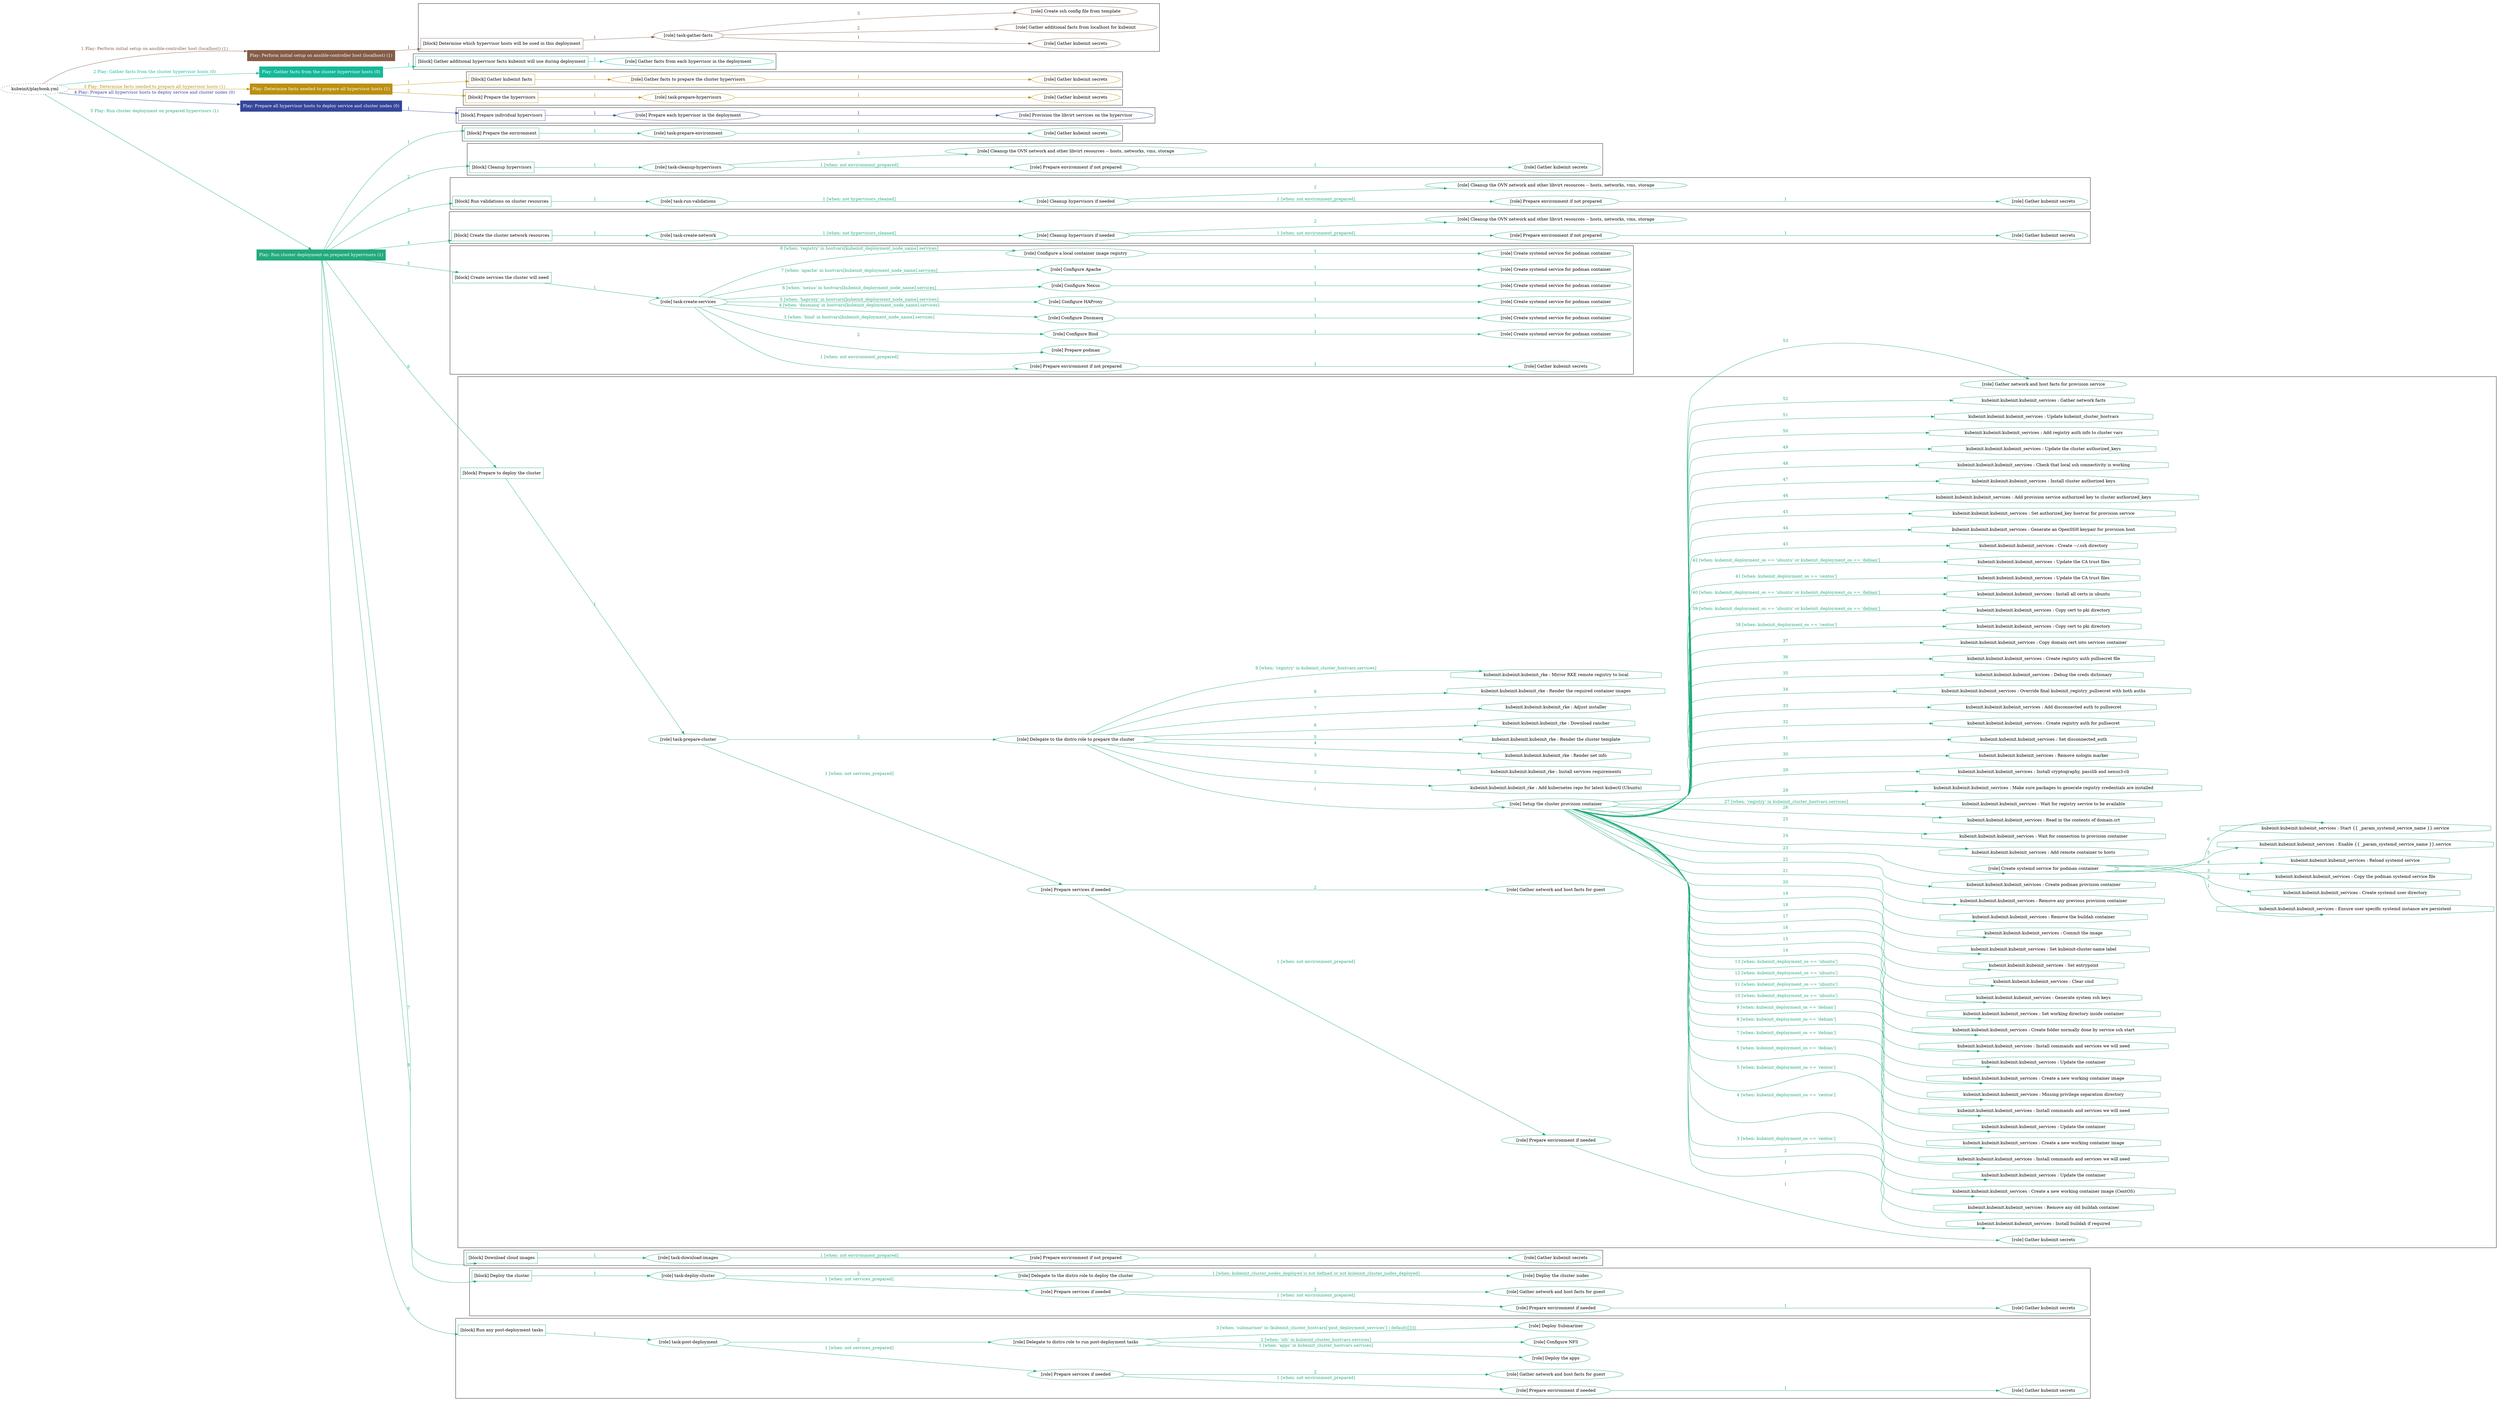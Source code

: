 digraph {
	graph [concentrate=true ordering=in rankdir=LR ratio=fill]
	edge [esep=5 sep=10]
	"kubeinit/playbook.yml" [URL="/home/runner/work/kubeinit/kubeinit/kubeinit/playbook.yml" id=playbook_35905c7f style=dotted]
	"kubeinit/playbook.yml" -> play_d0c9bdeb [label="1 Play: Perform initial setup on ansible-controller host (localhost) (1)" color="#845c48" fontcolor="#845c48" id=edge_play_d0c9bdeb labeltooltip="1 Play: Perform initial setup on ansible-controller host (localhost) (1)" tooltip="1 Play: Perform initial setup on ansible-controller host (localhost) (1)"]
	subgraph "Play: Perform initial setup on ansible-controller host (localhost) (1)" {
		play_d0c9bdeb [label="Play: Perform initial setup on ansible-controller host (localhost) (1)" URL="/home/runner/work/kubeinit/kubeinit/kubeinit/playbook.yml" color="#845c48" fontcolor="#ffffff" id=play_d0c9bdeb shape=box style=filled tooltip=localhost]
		play_d0c9bdeb -> block_cc31b8c5 [label=1 color="#845c48" fontcolor="#845c48" id=edge_block_cc31b8c5 labeltooltip=1 tooltip=1]
		subgraph cluster_block_cc31b8c5 {
			block_cc31b8c5 [label="[block] Determine which hypervisor hosts will be used in this deployment" URL="/home/runner/work/kubeinit/kubeinit/kubeinit/playbook.yml" color="#845c48" id=block_cc31b8c5 labeltooltip="Determine which hypervisor hosts will be used in this deployment" shape=box tooltip="Determine which hypervisor hosts will be used in this deployment"]
			block_cc31b8c5 -> role_e1565518 [label="1 " color="#845c48" fontcolor="#845c48" id=edge_role_e1565518 labeltooltip="1 " tooltip="1 "]
			subgraph "task-gather-facts" {
				role_e1565518 [label="[role] task-gather-facts" URL="/home/runner/work/kubeinit/kubeinit/kubeinit/playbook.yml" color="#845c48" id=role_e1565518 tooltip="task-gather-facts"]
				role_e1565518 -> role_5825ee04 [label="1 " color="#845c48" fontcolor="#845c48" id=edge_role_5825ee04 labeltooltip="1 " tooltip="1 "]
				subgraph "Gather kubeinit secrets" {
					role_5825ee04 [label="[role] Gather kubeinit secrets" URL="/home/runner/.ansible/collections/ansible_collections/kubeinit/kubeinit/roles/kubeinit_prepare/tasks/build_hypervisors_group.yml" color="#845c48" id=role_5825ee04 tooltip="Gather kubeinit secrets"]
				}
				role_e1565518 -> role_2b4046a1 [label="2 " color="#845c48" fontcolor="#845c48" id=edge_role_2b4046a1 labeltooltip="2 " tooltip="2 "]
				subgraph "Gather additional facts from localhost for kubeinit" {
					role_2b4046a1 [label="[role] Gather additional facts from localhost for kubeinit" URL="/home/runner/.ansible/collections/ansible_collections/kubeinit/kubeinit/roles/kubeinit_prepare/tasks/build_hypervisors_group.yml" color="#845c48" id=role_2b4046a1 tooltip="Gather additional facts from localhost for kubeinit"]
				}
				role_e1565518 -> role_c279f535 [label="3 " color="#845c48" fontcolor="#845c48" id=edge_role_c279f535 labeltooltip="3 " tooltip="3 "]
				subgraph "Create ssh config file from template" {
					role_c279f535 [label="[role] Create ssh config file from template" URL="/home/runner/.ansible/collections/ansible_collections/kubeinit/kubeinit/roles/kubeinit_prepare/tasks/build_hypervisors_group.yml" color="#845c48" id=role_c279f535 tooltip="Create ssh config file from template"]
				}
			}
		}
	}
	"kubeinit/playbook.yml" -> play_36953bc1 [label="2 Play: Gather facts from the cluster hypervisor hosts (0)" color="#13b999" fontcolor="#13b999" id=edge_play_36953bc1 labeltooltip="2 Play: Gather facts from the cluster hypervisor hosts (0)" tooltip="2 Play: Gather facts from the cluster hypervisor hosts (0)"]
	subgraph "Play: Gather facts from the cluster hypervisor hosts (0)" {
		play_36953bc1 [label="Play: Gather facts from the cluster hypervisor hosts (0)" URL="/home/runner/work/kubeinit/kubeinit/kubeinit/playbook.yml" color="#13b999" fontcolor="#ffffff" id=play_36953bc1 shape=box style=filled tooltip="Play: Gather facts from the cluster hypervisor hosts (0)"]
		play_36953bc1 -> block_d2740fe7 [label=1 color="#13b999" fontcolor="#13b999" id=edge_block_d2740fe7 labeltooltip=1 tooltip=1]
		subgraph cluster_block_d2740fe7 {
			block_d2740fe7 [label="[block] Gather additional hypervisor facts kubeinit will use during deployment" URL="/home/runner/work/kubeinit/kubeinit/kubeinit/playbook.yml" color="#13b999" id=block_d2740fe7 labeltooltip="Gather additional hypervisor facts kubeinit will use during deployment" shape=box tooltip="Gather additional hypervisor facts kubeinit will use during deployment"]
			block_d2740fe7 -> role_1964201e [label="1 " color="#13b999" fontcolor="#13b999" id=edge_role_1964201e labeltooltip="1 " tooltip="1 "]
			subgraph "Gather facts from each hypervisor in the deployment" {
				role_1964201e [label="[role] Gather facts from each hypervisor in the deployment" URL="/home/runner/work/kubeinit/kubeinit/kubeinit/playbook.yml" color="#13b999" id=role_1964201e tooltip="Gather facts from each hypervisor in the deployment"]
			}
		}
	}
	"kubeinit/playbook.yml" -> play_b8eca684 [label="3 Play: Determine facts needed to prepare all hypervisor hosts (1)" color="#bb9011" fontcolor="#bb9011" id=edge_play_b8eca684 labeltooltip="3 Play: Determine facts needed to prepare all hypervisor hosts (1)" tooltip="3 Play: Determine facts needed to prepare all hypervisor hosts (1)"]
	subgraph "Play: Determine facts needed to prepare all hypervisor hosts (1)" {
		play_b8eca684 [label="Play: Determine facts needed to prepare all hypervisor hosts (1)" URL="/home/runner/work/kubeinit/kubeinit/kubeinit/playbook.yml" color="#bb9011" fontcolor="#ffffff" id=play_b8eca684 shape=box style=filled tooltip=localhost]
		play_b8eca684 -> block_a2a9bb97 [label=1 color="#bb9011" fontcolor="#bb9011" id=edge_block_a2a9bb97 labeltooltip=1 tooltip=1]
		subgraph cluster_block_a2a9bb97 {
			block_a2a9bb97 [label="[block] Gather kubeinit facts" URL="/home/runner/work/kubeinit/kubeinit/kubeinit/playbook.yml" color="#bb9011" id=block_a2a9bb97 labeltooltip="Gather kubeinit facts" shape=box tooltip="Gather kubeinit facts"]
			block_a2a9bb97 -> role_0dc24f8f [label="1 " color="#bb9011" fontcolor="#bb9011" id=edge_role_0dc24f8f labeltooltip="1 " tooltip="1 "]
			subgraph "Gather facts to prepare the cluster hypervisors" {
				role_0dc24f8f [label="[role] Gather facts to prepare the cluster hypervisors" URL="/home/runner/work/kubeinit/kubeinit/kubeinit/playbook.yml" color="#bb9011" id=role_0dc24f8f tooltip="Gather facts to prepare the cluster hypervisors"]
				role_0dc24f8f -> role_40bc5764 [label="1 " color="#bb9011" fontcolor="#bb9011" id=edge_role_40bc5764 labeltooltip="1 " tooltip="1 "]
				subgraph "Gather kubeinit secrets" {
					role_40bc5764 [label="[role] Gather kubeinit secrets" URL="/home/runner/.ansible/collections/ansible_collections/kubeinit/kubeinit/roles/kubeinit_prepare/tasks/gather_kubeinit_facts.yml" color="#bb9011" id=role_40bc5764 tooltip="Gather kubeinit secrets"]
				}
			}
		}
		play_b8eca684 -> block_e37321f8 [label=2 color="#bb9011" fontcolor="#bb9011" id=edge_block_e37321f8 labeltooltip=2 tooltip=2]
		subgraph cluster_block_e37321f8 {
			block_e37321f8 [label="[block] Prepare the hypervisors" URL="/home/runner/work/kubeinit/kubeinit/kubeinit/playbook.yml" color="#bb9011" id=block_e37321f8 labeltooltip="Prepare the hypervisors" shape=box tooltip="Prepare the hypervisors"]
			block_e37321f8 -> role_e3ec6843 [label="1 " color="#bb9011" fontcolor="#bb9011" id=edge_role_e3ec6843 labeltooltip="1 " tooltip="1 "]
			subgraph "task-prepare-hypervisors" {
				role_e3ec6843 [label="[role] task-prepare-hypervisors" URL="/home/runner/work/kubeinit/kubeinit/kubeinit/playbook.yml" color="#bb9011" id=role_e3ec6843 tooltip="task-prepare-hypervisors"]
				role_e3ec6843 -> role_3cd5332b [label="1 " color="#bb9011" fontcolor="#bb9011" id=edge_role_3cd5332b labeltooltip="1 " tooltip="1 "]
				subgraph "Gather kubeinit secrets" {
					role_3cd5332b [label="[role] Gather kubeinit secrets" URL="/home/runner/.ansible/collections/ansible_collections/kubeinit/kubeinit/roles/kubeinit_prepare/tasks/gather_kubeinit_facts.yml" color="#bb9011" id=role_3cd5332b tooltip="Gather kubeinit secrets"]
				}
			}
		}
	}
	"kubeinit/playbook.yml" -> play_3cf9dc7e [label="4 Play: Prepare all hypervisor hosts to deploy service and cluster nodes (0)" color="#334699" fontcolor="#334699" id=edge_play_3cf9dc7e labeltooltip="4 Play: Prepare all hypervisor hosts to deploy service and cluster nodes (0)" tooltip="4 Play: Prepare all hypervisor hosts to deploy service and cluster nodes (0)"]
	subgraph "Play: Prepare all hypervisor hosts to deploy service and cluster nodes (0)" {
		play_3cf9dc7e [label="Play: Prepare all hypervisor hosts to deploy service and cluster nodes (0)" URL="/home/runner/work/kubeinit/kubeinit/kubeinit/playbook.yml" color="#334699" fontcolor="#ffffff" id=play_3cf9dc7e shape=box style=filled tooltip="Play: Prepare all hypervisor hosts to deploy service and cluster nodes (0)"]
		play_3cf9dc7e -> block_6e29fd9c [label=1 color="#334699" fontcolor="#334699" id=edge_block_6e29fd9c labeltooltip=1 tooltip=1]
		subgraph cluster_block_6e29fd9c {
			block_6e29fd9c [label="[block] Prepare individual hypervisors" URL="/home/runner/work/kubeinit/kubeinit/kubeinit/playbook.yml" color="#334699" id=block_6e29fd9c labeltooltip="Prepare individual hypervisors" shape=box tooltip="Prepare individual hypervisors"]
			block_6e29fd9c -> role_f5d67615 [label="1 " color="#334699" fontcolor="#334699" id=edge_role_f5d67615 labeltooltip="1 " tooltip="1 "]
			subgraph "Prepare each hypervisor in the deployment" {
				role_f5d67615 [label="[role] Prepare each hypervisor in the deployment" URL="/home/runner/work/kubeinit/kubeinit/kubeinit/playbook.yml" color="#334699" id=role_f5d67615 tooltip="Prepare each hypervisor in the deployment"]
				role_f5d67615 -> role_12613e9c [label="1 " color="#334699" fontcolor="#334699" id=edge_role_12613e9c labeltooltip="1 " tooltip="1 "]
				subgraph "Provision the libvirt services on the hypervisor" {
					role_12613e9c [label="[role] Provision the libvirt services on the hypervisor" URL="/home/runner/.ansible/collections/ansible_collections/kubeinit/kubeinit/roles/kubeinit_prepare/tasks/prepare_hypervisor.yml" color="#334699" id=role_12613e9c tooltip="Provision the libvirt services on the hypervisor"]
				}
			}
		}
	}
	"kubeinit/playbook.yml" -> play_5bbfa12c [label="5 Play: Run cluster deployment on prepared hypervisors (1)" color="#22aa7f" fontcolor="#22aa7f" id=edge_play_5bbfa12c labeltooltip="5 Play: Run cluster deployment on prepared hypervisors (1)" tooltip="5 Play: Run cluster deployment on prepared hypervisors (1)"]
	subgraph "Play: Run cluster deployment on prepared hypervisors (1)" {
		play_5bbfa12c [label="Play: Run cluster deployment on prepared hypervisors (1)" URL="/home/runner/work/kubeinit/kubeinit/kubeinit/playbook.yml" color="#22aa7f" fontcolor="#ffffff" id=play_5bbfa12c shape=box style=filled tooltip=localhost]
		play_5bbfa12c -> block_53420acd [label=1 color="#22aa7f" fontcolor="#22aa7f" id=edge_block_53420acd labeltooltip=1 tooltip=1]
		subgraph cluster_block_53420acd {
			block_53420acd [label="[block] Prepare the environment" URL="/home/runner/work/kubeinit/kubeinit/kubeinit/playbook.yml" color="#22aa7f" id=block_53420acd labeltooltip="Prepare the environment" shape=box tooltip="Prepare the environment"]
			block_53420acd -> role_820dceb1 [label="1 " color="#22aa7f" fontcolor="#22aa7f" id=edge_role_820dceb1 labeltooltip="1 " tooltip="1 "]
			subgraph "task-prepare-environment" {
				role_820dceb1 [label="[role] task-prepare-environment" URL="/home/runner/work/kubeinit/kubeinit/kubeinit/playbook.yml" color="#22aa7f" id=role_820dceb1 tooltip="task-prepare-environment"]
				role_820dceb1 -> role_f72a8466 [label="1 " color="#22aa7f" fontcolor="#22aa7f" id=edge_role_f72a8466 labeltooltip="1 " tooltip="1 "]
				subgraph "Gather kubeinit secrets" {
					role_f72a8466 [label="[role] Gather kubeinit secrets" URL="/home/runner/.ansible/collections/ansible_collections/kubeinit/kubeinit/roles/kubeinit_prepare/tasks/gather_kubeinit_facts.yml" color="#22aa7f" id=role_f72a8466 tooltip="Gather kubeinit secrets"]
				}
			}
		}
		play_5bbfa12c -> block_71e29ce2 [label=2 color="#22aa7f" fontcolor="#22aa7f" id=edge_block_71e29ce2 labeltooltip=2 tooltip=2]
		subgraph cluster_block_71e29ce2 {
			block_71e29ce2 [label="[block] Cleanup hypervisors" URL="/home/runner/work/kubeinit/kubeinit/kubeinit/playbook.yml" color="#22aa7f" id=block_71e29ce2 labeltooltip="Cleanup hypervisors" shape=box tooltip="Cleanup hypervisors"]
			block_71e29ce2 -> role_7e85c21c [label="1 " color="#22aa7f" fontcolor="#22aa7f" id=edge_role_7e85c21c labeltooltip="1 " tooltip="1 "]
			subgraph "task-cleanup-hypervisors" {
				role_7e85c21c [label="[role] task-cleanup-hypervisors" URL="/home/runner/work/kubeinit/kubeinit/kubeinit/playbook.yml" color="#22aa7f" id=role_7e85c21c tooltip="task-cleanup-hypervisors"]
				role_7e85c21c -> role_eab62ff6 [label="1 [when: not environment_prepared]" color="#22aa7f" fontcolor="#22aa7f" id=edge_role_eab62ff6 labeltooltip="1 [when: not environment_prepared]" tooltip="1 [when: not environment_prepared]"]
				subgraph "Prepare environment if not prepared" {
					role_eab62ff6 [label="[role] Prepare environment if not prepared" URL="/home/runner/.ansible/collections/ansible_collections/kubeinit/kubeinit/roles/kubeinit_prepare/tasks/cleanup_hypervisors.yml" color="#22aa7f" id=role_eab62ff6 tooltip="Prepare environment if not prepared"]
					role_eab62ff6 -> role_baeac46a [label="1 " color="#22aa7f" fontcolor="#22aa7f" id=edge_role_baeac46a labeltooltip="1 " tooltip="1 "]
					subgraph "Gather kubeinit secrets" {
						role_baeac46a [label="[role] Gather kubeinit secrets" URL="/home/runner/.ansible/collections/ansible_collections/kubeinit/kubeinit/roles/kubeinit_prepare/tasks/gather_kubeinit_facts.yml" color="#22aa7f" id=role_baeac46a tooltip="Gather kubeinit secrets"]
					}
				}
				role_7e85c21c -> role_073c704f [label="2 " color="#22aa7f" fontcolor="#22aa7f" id=edge_role_073c704f labeltooltip="2 " tooltip="2 "]
				subgraph "Cleanup the OVN network and other libvirt resources -- hosts, networks, vms, storage" {
					role_073c704f [label="[role] Cleanup the OVN network and other libvirt resources -- hosts, networks, vms, storage" URL="/home/runner/.ansible/collections/ansible_collections/kubeinit/kubeinit/roles/kubeinit_prepare/tasks/cleanup_hypervisors.yml" color="#22aa7f" id=role_073c704f tooltip="Cleanup the OVN network and other libvirt resources -- hosts, networks, vms, storage"]
				}
			}
		}
		play_5bbfa12c -> block_43a5083f [label=3 color="#22aa7f" fontcolor="#22aa7f" id=edge_block_43a5083f labeltooltip=3 tooltip=3]
		subgraph cluster_block_43a5083f {
			block_43a5083f [label="[block] Run validations on cluster resources" URL="/home/runner/work/kubeinit/kubeinit/kubeinit/playbook.yml" color="#22aa7f" id=block_43a5083f labeltooltip="Run validations on cluster resources" shape=box tooltip="Run validations on cluster resources"]
			block_43a5083f -> role_5a888828 [label="1 " color="#22aa7f" fontcolor="#22aa7f" id=edge_role_5a888828 labeltooltip="1 " tooltip="1 "]
			subgraph "task-run-validations" {
				role_5a888828 [label="[role] task-run-validations" URL="/home/runner/work/kubeinit/kubeinit/kubeinit/playbook.yml" color="#22aa7f" id=role_5a888828 tooltip="task-run-validations"]
				role_5a888828 -> role_1158225d [label="1 [when: not hypervisors_cleaned]" color="#22aa7f" fontcolor="#22aa7f" id=edge_role_1158225d labeltooltip="1 [when: not hypervisors_cleaned]" tooltip="1 [when: not hypervisors_cleaned]"]
				subgraph "Cleanup hypervisors if needed" {
					role_1158225d [label="[role] Cleanup hypervisors if needed" URL="/home/runner/.ansible/collections/ansible_collections/kubeinit/kubeinit/roles/kubeinit_validations/tasks/main.yml" color="#22aa7f" id=role_1158225d tooltip="Cleanup hypervisors if needed"]
					role_1158225d -> role_d372e1f0 [label="1 [when: not environment_prepared]" color="#22aa7f" fontcolor="#22aa7f" id=edge_role_d372e1f0 labeltooltip="1 [when: not environment_prepared]" tooltip="1 [when: not environment_prepared]"]
					subgraph "Prepare environment if not prepared" {
						role_d372e1f0 [label="[role] Prepare environment if not prepared" URL="/home/runner/.ansible/collections/ansible_collections/kubeinit/kubeinit/roles/kubeinit_prepare/tasks/cleanup_hypervisors.yml" color="#22aa7f" id=role_d372e1f0 tooltip="Prepare environment if not prepared"]
						role_d372e1f0 -> role_c99658b5 [label="1 " color="#22aa7f" fontcolor="#22aa7f" id=edge_role_c99658b5 labeltooltip="1 " tooltip="1 "]
						subgraph "Gather kubeinit secrets" {
							role_c99658b5 [label="[role] Gather kubeinit secrets" URL="/home/runner/.ansible/collections/ansible_collections/kubeinit/kubeinit/roles/kubeinit_prepare/tasks/gather_kubeinit_facts.yml" color="#22aa7f" id=role_c99658b5 tooltip="Gather kubeinit secrets"]
						}
					}
					role_1158225d -> role_27abcb76 [label="2 " color="#22aa7f" fontcolor="#22aa7f" id=edge_role_27abcb76 labeltooltip="2 " tooltip="2 "]
					subgraph "Cleanup the OVN network and other libvirt resources -- hosts, networks, vms, storage" {
						role_27abcb76 [label="[role] Cleanup the OVN network and other libvirt resources -- hosts, networks, vms, storage" URL="/home/runner/.ansible/collections/ansible_collections/kubeinit/kubeinit/roles/kubeinit_prepare/tasks/cleanup_hypervisors.yml" color="#22aa7f" id=role_27abcb76 tooltip="Cleanup the OVN network and other libvirt resources -- hosts, networks, vms, storage"]
					}
				}
			}
		}
		play_5bbfa12c -> block_f617376f [label=4 color="#22aa7f" fontcolor="#22aa7f" id=edge_block_f617376f labeltooltip=4 tooltip=4]
		subgraph cluster_block_f617376f {
			block_f617376f [label="[block] Create the cluster network resources" URL="/home/runner/work/kubeinit/kubeinit/kubeinit/playbook.yml" color="#22aa7f" id=block_f617376f labeltooltip="Create the cluster network resources" shape=box tooltip="Create the cluster network resources"]
			block_f617376f -> role_d3971330 [label="1 " color="#22aa7f" fontcolor="#22aa7f" id=edge_role_d3971330 labeltooltip="1 " tooltip="1 "]
			subgraph "task-create-network" {
				role_d3971330 [label="[role] task-create-network" URL="/home/runner/work/kubeinit/kubeinit/kubeinit/playbook.yml" color="#22aa7f" id=role_d3971330 tooltip="task-create-network"]
				role_d3971330 -> role_f6b29202 [label="1 [when: not hypervisors_cleaned]" color="#22aa7f" fontcolor="#22aa7f" id=edge_role_f6b29202 labeltooltip="1 [when: not hypervisors_cleaned]" tooltip="1 [when: not hypervisors_cleaned]"]
				subgraph "Cleanup hypervisors if needed" {
					role_f6b29202 [label="[role] Cleanup hypervisors if needed" URL="/home/runner/.ansible/collections/ansible_collections/kubeinit/kubeinit/roles/kubeinit_libvirt/tasks/create_network.yml" color="#22aa7f" id=role_f6b29202 tooltip="Cleanup hypervisors if needed"]
					role_f6b29202 -> role_6c7cca23 [label="1 [when: not environment_prepared]" color="#22aa7f" fontcolor="#22aa7f" id=edge_role_6c7cca23 labeltooltip="1 [when: not environment_prepared]" tooltip="1 [when: not environment_prepared]"]
					subgraph "Prepare environment if not prepared" {
						role_6c7cca23 [label="[role] Prepare environment if not prepared" URL="/home/runner/.ansible/collections/ansible_collections/kubeinit/kubeinit/roles/kubeinit_prepare/tasks/cleanup_hypervisors.yml" color="#22aa7f" id=role_6c7cca23 tooltip="Prepare environment if not prepared"]
						role_6c7cca23 -> role_e3a05416 [label="1 " color="#22aa7f" fontcolor="#22aa7f" id=edge_role_e3a05416 labeltooltip="1 " tooltip="1 "]
						subgraph "Gather kubeinit secrets" {
							role_e3a05416 [label="[role] Gather kubeinit secrets" URL="/home/runner/.ansible/collections/ansible_collections/kubeinit/kubeinit/roles/kubeinit_prepare/tasks/gather_kubeinit_facts.yml" color="#22aa7f" id=role_e3a05416 tooltip="Gather kubeinit secrets"]
						}
					}
					role_f6b29202 -> role_48f6bb4f [label="2 " color="#22aa7f" fontcolor="#22aa7f" id=edge_role_48f6bb4f labeltooltip="2 " tooltip="2 "]
					subgraph "Cleanup the OVN network and other libvirt resources -- hosts, networks, vms, storage" {
						role_48f6bb4f [label="[role] Cleanup the OVN network and other libvirt resources -- hosts, networks, vms, storage" URL="/home/runner/.ansible/collections/ansible_collections/kubeinit/kubeinit/roles/kubeinit_prepare/tasks/cleanup_hypervisors.yml" color="#22aa7f" id=role_48f6bb4f tooltip="Cleanup the OVN network and other libvirt resources -- hosts, networks, vms, storage"]
					}
				}
			}
		}
		play_5bbfa12c -> block_100f4aeb [label=5 color="#22aa7f" fontcolor="#22aa7f" id=edge_block_100f4aeb labeltooltip=5 tooltip=5]
		subgraph cluster_block_100f4aeb {
			block_100f4aeb [label="[block] Create services the cluster will need" URL="/home/runner/work/kubeinit/kubeinit/kubeinit/playbook.yml" color="#22aa7f" id=block_100f4aeb labeltooltip="Create services the cluster will need" shape=box tooltip="Create services the cluster will need"]
			block_100f4aeb -> role_998f0427 [label="1 " color="#22aa7f" fontcolor="#22aa7f" id=edge_role_998f0427 labeltooltip="1 " tooltip="1 "]
			subgraph "task-create-services" {
				role_998f0427 [label="[role] task-create-services" URL="/home/runner/work/kubeinit/kubeinit/kubeinit/playbook.yml" color="#22aa7f" id=role_998f0427 tooltip="task-create-services"]
				role_998f0427 -> role_b881ae3a [label="1 [when: not environment_prepared]" color="#22aa7f" fontcolor="#22aa7f" id=edge_role_b881ae3a labeltooltip="1 [when: not environment_prepared]" tooltip="1 [when: not environment_prepared]"]
				subgraph "Prepare environment if not prepared" {
					role_b881ae3a [label="[role] Prepare environment if not prepared" URL="/home/runner/.ansible/collections/ansible_collections/kubeinit/kubeinit/roles/kubeinit_services/tasks/main.yml" color="#22aa7f" id=role_b881ae3a tooltip="Prepare environment if not prepared"]
					role_b881ae3a -> role_f6669f81 [label="1 " color="#22aa7f" fontcolor="#22aa7f" id=edge_role_f6669f81 labeltooltip="1 " tooltip="1 "]
					subgraph "Gather kubeinit secrets" {
						role_f6669f81 [label="[role] Gather kubeinit secrets" URL="/home/runner/.ansible/collections/ansible_collections/kubeinit/kubeinit/roles/kubeinit_prepare/tasks/gather_kubeinit_facts.yml" color="#22aa7f" id=role_f6669f81 tooltip="Gather kubeinit secrets"]
					}
				}
				role_998f0427 -> role_27fc1c99 [label="2 " color="#22aa7f" fontcolor="#22aa7f" id=edge_role_27fc1c99 labeltooltip="2 " tooltip="2 "]
				subgraph "Prepare podman" {
					role_27fc1c99 [label="[role] Prepare podman" URL="/home/runner/.ansible/collections/ansible_collections/kubeinit/kubeinit/roles/kubeinit_services/tasks/00_create_service_pod.yml" color="#22aa7f" id=role_27fc1c99 tooltip="Prepare podman"]
				}
				role_998f0427 -> role_f5e0b47d [label="3 [when: 'bind' in hostvars[kubeinit_deployment_node_name].services]" color="#22aa7f" fontcolor="#22aa7f" id=edge_role_f5e0b47d labeltooltip="3 [when: 'bind' in hostvars[kubeinit_deployment_node_name].services]" tooltip="3 [when: 'bind' in hostvars[kubeinit_deployment_node_name].services]"]
				subgraph "Configure Bind" {
					role_f5e0b47d [label="[role] Configure Bind" URL="/home/runner/.ansible/collections/ansible_collections/kubeinit/kubeinit/roles/kubeinit_services/tasks/start_services_containers.yml" color="#22aa7f" id=role_f5e0b47d tooltip="Configure Bind"]
					role_f5e0b47d -> role_4d4a12ae [label="1 " color="#22aa7f" fontcolor="#22aa7f" id=edge_role_4d4a12ae labeltooltip="1 " tooltip="1 "]
					subgraph "Create systemd service for podman container" {
						role_4d4a12ae [label="[role] Create systemd service for podman container" URL="/home/runner/.ansible/collections/ansible_collections/kubeinit/kubeinit/roles/kubeinit_bind/tasks/main.yml" color="#22aa7f" id=role_4d4a12ae tooltip="Create systemd service for podman container"]
					}
				}
				role_998f0427 -> role_07bdacf9 [label="4 [when: 'dnsmasq' in hostvars[kubeinit_deployment_node_name].services]" color="#22aa7f" fontcolor="#22aa7f" id=edge_role_07bdacf9 labeltooltip="4 [when: 'dnsmasq' in hostvars[kubeinit_deployment_node_name].services]" tooltip="4 [when: 'dnsmasq' in hostvars[kubeinit_deployment_node_name].services]"]
				subgraph "Configure Dnsmasq" {
					role_07bdacf9 [label="[role] Configure Dnsmasq" URL="/home/runner/.ansible/collections/ansible_collections/kubeinit/kubeinit/roles/kubeinit_services/tasks/start_services_containers.yml" color="#22aa7f" id=role_07bdacf9 tooltip="Configure Dnsmasq"]
					role_07bdacf9 -> role_2c32b0fb [label="1 " color="#22aa7f" fontcolor="#22aa7f" id=edge_role_2c32b0fb labeltooltip="1 " tooltip="1 "]
					subgraph "Create systemd service for podman container" {
						role_2c32b0fb [label="[role] Create systemd service for podman container" URL="/home/runner/.ansible/collections/ansible_collections/kubeinit/kubeinit/roles/kubeinit_dnsmasq/tasks/main.yml" color="#22aa7f" id=role_2c32b0fb tooltip="Create systemd service for podman container"]
					}
				}
				role_998f0427 -> role_bce78122 [label="5 [when: 'haproxy' in hostvars[kubeinit_deployment_node_name].services]" color="#22aa7f" fontcolor="#22aa7f" id=edge_role_bce78122 labeltooltip="5 [when: 'haproxy' in hostvars[kubeinit_deployment_node_name].services]" tooltip="5 [when: 'haproxy' in hostvars[kubeinit_deployment_node_name].services]"]
				subgraph "Configure HAProxy" {
					role_bce78122 [label="[role] Configure HAProxy" URL="/home/runner/.ansible/collections/ansible_collections/kubeinit/kubeinit/roles/kubeinit_services/tasks/start_services_containers.yml" color="#22aa7f" id=role_bce78122 tooltip="Configure HAProxy"]
					role_bce78122 -> role_cd4e8c95 [label="1 " color="#22aa7f" fontcolor="#22aa7f" id=edge_role_cd4e8c95 labeltooltip="1 " tooltip="1 "]
					subgraph "Create systemd service for podman container" {
						role_cd4e8c95 [label="[role] Create systemd service for podman container" URL="/home/runner/.ansible/collections/ansible_collections/kubeinit/kubeinit/roles/kubeinit_haproxy/tasks/main.yml" color="#22aa7f" id=role_cd4e8c95 tooltip="Create systemd service for podman container"]
					}
				}
				role_998f0427 -> role_17e76fe6 [label="6 [when: 'nexus' in hostvars[kubeinit_deployment_node_name].services]" color="#22aa7f" fontcolor="#22aa7f" id=edge_role_17e76fe6 labeltooltip="6 [when: 'nexus' in hostvars[kubeinit_deployment_node_name].services]" tooltip="6 [when: 'nexus' in hostvars[kubeinit_deployment_node_name].services]"]
				subgraph "Configure Nexus" {
					role_17e76fe6 [label="[role] Configure Nexus" URL="/home/runner/.ansible/collections/ansible_collections/kubeinit/kubeinit/roles/kubeinit_services/tasks/start_services_containers.yml" color="#22aa7f" id=role_17e76fe6 tooltip="Configure Nexus"]
					role_17e76fe6 -> role_d2869ccd [label="1 " color="#22aa7f" fontcolor="#22aa7f" id=edge_role_d2869ccd labeltooltip="1 " tooltip="1 "]
					subgraph "Create systemd service for podman container" {
						role_d2869ccd [label="[role] Create systemd service for podman container" URL="/home/runner/.ansible/collections/ansible_collections/kubeinit/kubeinit/roles/kubeinit_nexus/tasks/main.yml" color="#22aa7f" id=role_d2869ccd tooltip="Create systemd service for podman container"]
					}
				}
				role_998f0427 -> role_c6b0ac72 [label="7 [when: 'apache' in hostvars[kubeinit_deployment_node_name].services]" color="#22aa7f" fontcolor="#22aa7f" id=edge_role_c6b0ac72 labeltooltip="7 [when: 'apache' in hostvars[kubeinit_deployment_node_name].services]" tooltip="7 [when: 'apache' in hostvars[kubeinit_deployment_node_name].services]"]
				subgraph "Configure Apache" {
					role_c6b0ac72 [label="[role] Configure Apache" URL="/home/runner/.ansible/collections/ansible_collections/kubeinit/kubeinit/roles/kubeinit_services/tasks/start_services_containers.yml" color="#22aa7f" id=role_c6b0ac72 tooltip="Configure Apache"]
					role_c6b0ac72 -> role_724dae5f [label="1 " color="#22aa7f" fontcolor="#22aa7f" id=edge_role_724dae5f labeltooltip="1 " tooltip="1 "]
					subgraph "Create systemd service for podman container" {
						role_724dae5f [label="[role] Create systemd service for podman container" URL="/home/runner/.ansible/collections/ansible_collections/kubeinit/kubeinit/roles/kubeinit_apache/tasks/main.yml" color="#22aa7f" id=role_724dae5f tooltip="Create systemd service for podman container"]
					}
				}
				role_998f0427 -> role_fc14b7e3 [label="8 [when: 'registry' in hostvars[kubeinit_deployment_node_name].services]" color="#22aa7f" fontcolor="#22aa7f" id=edge_role_fc14b7e3 labeltooltip="8 [when: 'registry' in hostvars[kubeinit_deployment_node_name].services]" tooltip="8 [when: 'registry' in hostvars[kubeinit_deployment_node_name].services]"]
				subgraph "Configure a local container image registry" {
					role_fc14b7e3 [label="[role] Configure a local container image registry" URL="/home/runner/.ansible/collections/ansible_collections/kubeinit/kubeinit/roles/kubeinit_services/tasks/start_services_containers.yml" color="#22aa7f" id=role_fc14b7e3 tooltip="Configure a local container image registry"]
					role_fc14b7e3 -> role_bfa53f58 [label="1 " color="#22aa7f" fontcolor="#22aa7f" id=edge_role_bfa53f58 labeltooltip="1 " tooltip="1 "]
					subgraph "Create systemd service for podman container" {
						role_bfa53f58 [label="[role] Create systemd service for podman container" URL="/home/runner/.ansible/collections/ansible_collections/kubeinit/kubeinit/roles/kubeinit_registry/tasks/main.yml" color="#22aa7f" id=role_bfa53f58 tooltip="Create systemd service for podman container"]
					}
				}
			}
		}
		play_5bbfa12c -> block_71e861c0 [label=6 color="#22aa7f" fontcolor="#22aa7f" id=edge_block_71e861c0 labeltooltip=6 tooltip=6]
		subgraph cluster_block_71e861c0 {
			block_71e861c0 [label="[block] Prepare to deploy the cluster" URL="/home/runner/work/kubeinit/kubeinit/kubeinit/playbook.yml" color="#22aa7f" id=block_71e861c0 labeltooltip="Prepare to deploy the cluster" shape=box tooltip="Prepare to deploy the cluster"]
			block_71e861c0 -> role_3801efe7 [label="1 " color="#22aa7f" fontcolor="#22aa7f" id=edge_role_3801efe7 labeltooltip="1 " tooltip="1 "]
			subgraph "task-prepare-cluster" {
				role_3801efe7 [label="[role] task-prepare-cluster" URL="/home/runner/work/kubeinit/kubeinit/kubeinit/playbook.yml" color="#22aa7f" id=role_3801efe7 tooltip="task-prepare-cluster"]
				role_3801efe7 -> role_45f9c3d5 [label="1 [when: not services_prepared]" color="#22aa7f" fontcolor="#22aa7f" id=edge_role_45f9c3d5 labeltooltip="1 [when: not services_prepared]" tooltip="1 [when: not services_prepared]"]
				subgraph "Prepare services if needed" {
					role_45f9c3d5 [label="[role] Prepare services if needed" URL="/home/runner/.ansible/collections/ansible_collections/kubeinit/kubeinit/roles/kubeinit_prepare/tasks/prepare_cluster.yml" color="#22aa7f" id=role_45f9c3d5 tooltip="Prepare services if needed"]
					role_45f9c3d5 -> role_e434540a [label="1 [when: not environment_prepared]" color="#22aa7f" fontcolor="#22aa7f" id=edge_role_e434540a labeltooltip="1 [when: not environment_prepared]" tooltip="1 [when: not environment_prepared]"]
					subgraph "Prepare environment if needed" {
						role_e434540a [label="[role] Prepare environment if needed" URL="/home/runner/.ansible/collections/ansible_collections/kubeinit/kubeinit/roles/kubeinit_services/tasks/prepare_services.yml" color="#22aa7f" id=role_e434540a tooltip="Prepare environment if needed"]
						role_e434540a -> role_8b625a3a [label="1 " color="#22aa7f" fontcolor="#22aa7f" id=edge_role_8b625a3a labeltooltip="1 " tooltip="1 "]
						subgraph "Gather kubeinit secrets" {
							role_8b625a3a [label="[role] Gather kubeinit secrets" URL="/home/runner/.ansible/collections/ansible_collections/kubeinit/kubeinit/roles/kubeinit_prepare/tasks/gather_kubeinit_facts.yml" color="#22aa7f" id=role_8b625a3a tooltip="Gather kubeinit secrets"]
						}
					}
					role_45f9c3d5 -> role_e0ce9960 [label="2 " color="#22aa7f" fontcolor="#22aa7f" id=edge_role_e0ce9960 labeltooltip="2 " tooltip="2 "]
					subgraph "Gather network and host facts for guest" {
						role_e0ce9960 [label="[role] Gather network and host facts for guest" URL="/home/runner/.ansible/collections/ansible_collections/kubeinit/kubeinit/roles/kubeinit_services/tasks/prepare_services.yml" color="#22aa7f" id=role_e0ce9960 tooltip="Gather network and host facts for guest"]
					}
				}
				role_3801efe7 -> role_76953934 [label="2 " color="#22aa7f" fontcolor="#22aa7f" id=edge_role_76953934 labeltooltip="2 " tooltip="2 "]
				subgraph "Delegate to the distro role to prepare the cluster" {
					role_76953934 [label="[role] Delegate to the distro role to prepare the cluster" URL="/home/runner/.ansible/collections/ansible_collections/kubeinit/kubeinit/roles/kubeinit_prepare/tasks/prepare_cluster.yml" color="#22aa7f" id=role_76953934 tooltip="Delegate to the distro role to prepare the cluster"]
					role_76953934 -> role_76c50796 [label="1 " color="#22aa7f" fontcolor="#22aa7f" id=edge_role_76c50796 labeltooltip="1 " tooltip="1 "]
					subgraph "Setup the cluster provision container" {
						role_76c50796 [label="[role] Setup the cluster provision container" URL="/home/runner/.ansible/collections/ansible_collections/kubeinit/kubeinit/roles/kubeinit_rke/tasks/prepare_cluster.yml" color="#22aa7f" id=role_76c50796 tooltip="Setup the cluster provision container"]
						task_aa03af90 [label="kubeinit.kubeinit.kubeinit_services : Install buildah if required" URL="/home/runner/.ansible/collections/ansible_collections/kubeinit/kubeinit/roles/kubeinit_services/tasks/create_provision_container.yml" color="#22aa7f" id=task_aa03af90 shape=octagon tooltip="kubeinit.kubeinit.kubeinit_services : Install buildah if required"]
						role_76c50796 -> task_aa03af90 [label="1 " color="#22aa7f" fontcolor="#22aa7f" id=edge_task_aa03af90 labeltooltip="1 " tooltip="1 "]
						task_fd07a137 [label="kubeinit.kubeinit.kubeinit_services : Remove any old buildah container" URL="/home/runner/.ansible/collections/ansible_collections/kubeinit/kubeinit/roles/kubeinit_services/tasks/create_provision_container.yml" color="#22aa7f" id=task_fd07a137 shape=octagon tooltip="kubeinit.kubeinit.kubeinit_services : Remove any old buildah container"]
						role_76c50796 -> task_fd07a137 [label="2 " color="#22aa7f" fontcolor="#22aa7f" id=edge_task_fd07a137 labeltooltip="2 " tooltip="2 "]
						task_594c9224 [label="kubeinit.kubeinit.kubeinit_services : Create a new working container image (CentOS)" URL="/home/runner/.ansible/collections/ansible_collections/kubeinit/kubeinit/roles/kubeinit_services/tasks/create_provision_container.yml" color="#22aa7f" id=task_594c9224 shape=octagon tooltip="kubeinit.kubeinit.kubeinit_services : Create a new working container image (CentOS)"]
						role_76c50796 -> task_594c9224 [label="3 [when: kubeinit_deployment_os == 'centos']" color="#22aa7f" fontcolor="#22aa7f" id=edge_task_594c9224 labeltooltip="3 [when: kubeinit_deployment_os == 'centos']" tooltip="3 [when: kubeinit_deployment_os == 'centos']"]
						task_270e8c12 [label="kubeinit.kubeinit.kubeinit_services : Update the container" URL="/home/runner/.ansible/collections/ansible_collections/kubeinit/kubeinit/roles/kubeinit_services/tasks/create_provision_container.yml" color="#22aa7f" id=task_270e8c12 shape=octagon tooltip="kubeinit.kubeinit.kubeinit_services : Update the container"]
						role_76c50796 -> task_270e8c12 [label="4 [when: kubeinit_deployment_os == 'centos']" color="#22aa7f" fontcolor="#22aa7f" id=edge_task_270e8c12 labeltooltip="4 [when: kubeinit_deployment_os == 'centos']" tooltip="4 [when: kubeinit_deployment_os == 'centos']"]
						task_7b936f7b [label="kubeinit.kubeinit.kubeinit_services : Install commands and services we will need" URL="/home/runner/.ansible/collections/ansible_collections/kubeinit/kubeinit/roles/kubeinit_services/tasks/create_provision_container.yml" color="#22aa7f" id=task_7b936f7b shape=octagon tooltip="kubeinit.kubeinit.kubeinit_services : Install commands and services we will need"]
						role_76c50796 -> task_7b936f7b [label="5 [when: kubeinit_deployment_os == 'centos']" color="#22aa7f" fontcolor="#22aa7f" id=edge_task_7b936f7b labeltooltip="5 [when: kubeinit_deployment_os == 'centos']" tooltip="5 [when: kubeinit_deployment_os == 'centos']"]
						task_22877cbe [label="kubeinit.kubeinit.kubeinit_services : Create a new working container image" URL="/home/runner/.ansible/collections/ansible_collections/kubeinit/kubeinit/roles/kubeinit_services/tasks/create_provision_container.yml" color="#22aa7f" id=task_22877cbe shape=octagon tooltip="kubeinit.kubeinit.kubeinit_services : Create a new working container image"]
						role_76c50796 -> task_22877cbe [label="6 [when: kubeinit_deployment_os == 'debian']" color="#22aa7f" fontcolor="#22aa7f" id=edge_task_22877cbe labeltooltip="6 [when: kubeinit_deployment_os == 'debian']" tooltip="6 [when: kubeinit_deployment_os == 'debian']"]
						task_0d536690 [label="kubeinit.kubeinit.kubeinit_services : Update the container" URL="/home/runner/.ansible/collections/ansible_collections/kubeinit/kubeinit/roles/kubeinit_services/tasks/create_provision_container.yml" color="#22aa7f" id=task_0d536690 shape=octagon tooltip="kubeinit.kubeinit.kubeinit_services : Update the container"]
						role_76c50796 -> task_0d536690 [label="7 [when: kubeinit_deployment_os == 'debian']" color="#22aa7f" fontcolor="#22aa7f" id=edge_task_0d536690 labeltooltip="7 [when: kubeinit_deployment_os == 'debian']" tooltip="7 [when: kubeinit_deployment_os == 'debian']"]
						task_d810bb7d [label="kubeinit.kubeinit.kubeinit_services : Install commands and services we will need" URL="/home/runner/.ansible/collections/ansible_collections/kubeinit/kubeinit/roles/kubeinit_services/tasks/create_provision_container.yml" color="#22aa7f" id=task_d810bb7d shape=octagon tooltip="kubeinit.kubeinit.kubeinit_services : Install commands and services we will need"]
						role_76c50796 -> task_d810bb7d [label="8 [when: kubeinit_deployment_os == 'debian']" color="#22aa7f" fontcolor="#22aa7f" id=edge_task_d810bb7d labeltooltip="8 [when: kubeinit_deployment_os == 'debian']" tooltip="8 [when: kubeinit_deployment_os == 'debian']"]
						task_40242411 [label="kubeinit.kubeinit.kubeinit_services : Missing privilege separation directory" URL="/home/runner/.ansible/collections/ansible_collections/kubeinit/kubeinit/roles/kubeinit_services/tasks/create_provision_container.yml" color="#22aa7f" id=task_40242411 shape=octagon tooltip="kubeinit.kubeinit.kubeinit_services : Missing privilege separation directory"]
						role_76c50796 -> task_40242411 [label="9 [when: kubeinit_deployment_os == 'debian']" color="#22aa7f" fontcolor="#22aa7f" id=edge_task_40242411 labeltooltip="9 [when: kubeinit_deployment_os == 'debian']" tooltip="9 [when: kubeinit_deployment_os == 'debian']"]
						task_34866180 [label="kubeinit.kubeinit.kubeinit_services : Create a new working container image" URL="/home/runner/.ansible/collections/ansible_collections/kubeinit/kubeinit/roles/kubeinit_services/tasks/create_provision_container.yml" color="#22aa7f" id=task_34866180 shape=octagon tooltip="kubeinit.kubeinit.kubeinit_services : Create a new working container image"]
						role_76c50796 -> task_34866180 [label="10 [when: kubeinit_deployment_os == 'ubuntu']" color="#22aa7f" fontcolor="#22aa7f" id=edge_task_34866180 labeltooltip="10 [when: kubeinit_deployment_os == 'ubuntu']" tooltip="10 [when: kubeinit_deployment_os == 'ubuntu']"]
						task_3e078198 [label="kubeinit.kubeinit.kubeinit_services : Update the container" URL="/home/runner/.ansible/collections/ansible_collections/kubeinit/kubeinit/roles/kubeinit_services/tasks/create_provision_container.yml" color="#22aa7f" id=task_3e078198 shape=octagon tooltip="kubeinit.kubeinit.kubeinit_services : Update the container"]
						role_76c50796 -> task_3e078198 [label="11 [when: kubeinit_deployment_os == 'ubuntu']" color="#22aa7f" fontcolor="#22aa7f" id=edge_task_3e078198 labeltooltip="11 [when: kubeinit_deployment_os == 'ubuntu']" tooltip="11 [when: kubeinit_deployment_os == 'ubuntu']"]
						task_26173907 [label="kubeinit.kubeinit.kubeinit_services : Install commands and services we will need" URL="/home/runner/.ansible/collections/ansible_collections/kubeinit/kubeinit/roles/kubeinit_services/tasks/create_provision_container.yml" color="#22aa7f" id=task_26173907 shape=octagon tooltip="kubeinit.kubeinit.kubeinit_services : Install commands and services we will need"]
						role_76c50796 -> task_26173907 [label="12 [when: kubeinit_deployment_os == 'ubuntu']" color="#22aa7f" fontcolor="#22aa7f" id=edge_task_26173907 labeltooltip="12 [when: kubeinit_deployment_os == 'ubuntu']" tooltip="12 [when: kubeinit_deployment_os == 'ubuntu']"]
						task_130eee09 [label="kubeinit.kubeinit.kubeinit_services : Create folder normally done by service ssh start" URL="/home/runner/.ansible/collections/ansible_collections/kubeinit/kubeinit/roles/kubeinit_services/tasks/create_provision_container.yml" color="#22aa7f" id=task_130eee09 shape=octagon tooltip="kubeinit.kubeinit.kubeinit_services : Create folder normally done by service ssh start"]
						role_76c50796 -> task_130eee09 [label="13 [when: kubeinit_deployment_os == 'ubuntu']" color="#22aa7f" fontcolor="#22aa7f" id=edge_task_130eee09 labeltooltip="13 [when: kubeinit_deployment_os == 'ubuntu']" tooltip="13 [when: kubeinit_deployment_os == 'ubuntu']"]
						task_85a7d470 [label="kubeinit.kubeinit.kubeinit_services : Set working directory inside container" URL="/home/runner/.ansible/collections/ansible_collections/kubeinit/kubeinit/roles/kubeinit_services/tasks/create_provision_container.yml" color="#22aa7f" id=task_85a7d470 shape=octagon tooltip="kubeinit.kubeinit.kubeinit_services : Set working directory inside container"]
						role_76c50796 -> task_85a7d470 [label="14 " color="#22aa7f" fontcolor="#22aa7f" id=edge_task_85a7d470 labeltooltip="14 " tooltip="14 "]
						task_7bbbfffa [label="kubeinit.kubeinit.kubeinit_services : Generate system ssh keys" URL="/home/runner/.ansible/collections/ansible_collections/kubeinit/kubeinit/roles/kubeinit_services/tasks/create_provision_container.yml" color="#22aa7f" id=task_7bbbfffa shape=octagon tooltip="kubeinit.kubeinit.kubeinit_services : Generate system ssh keys"]
						role_76c50796 -> task_7bbbfffa [label="15 " color="#22aa7f" fontcolor="#22aa7f" id=edge_task_7bbbfffa labeltooltip="15 " tooltip="15 "]
						task_235361ea [label="kubeinit.kubeinit.kubeinit_services : Clear cmd" URL="/home/runner/.ansible/collections/ansible_collections/kubeinit/kubeinit/roles/kubeinit_services/tasks/create_provision_container.yml" color="#22aa7f" id=task_235361ea shape=octagon tooltip="kubeinit.kubeinit.kubeinit_services : Clear cmd"]
						role_76c50796 -> task_235361ea [label="16 " color="#22aa7f" fontcolor="#22aa7f" id=edge_task_235361ea labeltooltip="16 " tooltip="16 "]
						task_e1cf3662 [label="kubeinit.kubeinit.kubeinit_services : Set entrypoint" URL="/home/runner/.ansible/collections/ansible_collections/kubeinit/kubeinit/roles/kubeinit_services/tasks/create_provision_container.yml" color="#22aa7f" id=task_e1cf3662 shape=octagon tooltip="kubeinit.kubeinit.kubeinit_services : Set entrypoint"]
						role_76c50796 -> task_e1cf3662 [label="17 " color="#22aa7f" fontcolor="#22aa7f" id=edge_task_e1cf3662 labeltooltip="17 " tooltip="17 "]
						task_15bf823b [label="kubeinit.kubeinit.kubeinit_services : Set kubeinit-cluster-name label" URL="/home/runner/.ansible/collections/ansible_collections/kubeinit/kubeinit/roles/kubeinit_services/tasks/create_provision_container.yml" color="#22aa7f" id=task_15bf823b shape=octagon tooltip="kubeinit.kubeinit.kubeinit_services : Set kubeinit-cluster-name label"]
						role_76c50796 -> task_15bf823b [label="18 " color="#22aa7f" fontcolor="#22aa7f" id=edge_task_15bf823b labeltooltip="18 " tooltip="18 "]
						task_ce4d9fef [label="kubeinit.kubeinit.kubeinit_services : Commit the image" URL="/home/runner/.ansible/collections/ansible_collections/kubeinit/kubeinit/roles/kubeinit_services/tasks/create_provision_container.yml" color="#22aa7f" id=task_ce4d9fef shape=octagon tooltip="kubeinit.kubeinit.kubeinit_services : Commit the image"]
						role_76c50796 -> task_ce4d9fef [label="19 " color="#22aa7f" fontcolor="#22aa7f" id=edge_task_ce4d9fef labeltooltip="19 " tooltip="19 "]
						task_a7d571aa [label="kubeinit.kubeinit.kubeinit_services : Remove the buildah container" URL="/home/runner/.ansible/collections/ansible_collections/kubeinit/kubeinit/roles/kubeinit_services/tasks/create_provision_container.yml" color="#22aa7f" id=task_a7d571aa shape=octagon tooltip="kubeinit.kubeinit.kubeinit_services : Remove the buildah container"]
						role_76c50796 -> task_a7d571aa [label="20 " color="#22aa7f" fontcolor="#22aa7f" id=edge_task_a7d571aa labeltooltip="20 " tooltip="20 "]
						task_1aae7340 [label="kubeinit.kubeinit.kubeinit_services : Remove any previous provision container" URL="/home/runner/.ansible/collections/ansible_collections/kubeinit/kubeinit/roles/kubeinit_services/tasks/create_provision_container.yml" color="#22aa7f" id=task_1aae7340 shape=octagon tooltip="kubeinit.kubeinit.kubeinit_services : Remove any previous provision container"]
						role_76c50796 -> task_1aae7340 [label="21 " color="#22aa7f" fontcolor="#22aa7f" id=edge_task_1aae7340 labeltooltip="21 " tooltip="21 "]
						task_72f707ba [label="kubeinit.kubeinit.kubeinit_services : Create podman provision container" URL="/home/runner/.ansible/collections/ansible_collections/kubeinit/kubeinit/roles/kubeinit_services/tasks/create_provision_container.yml" color="#22aa7f" id=task_72f707ba shape=octagon tooltip="kubeinit.kubeinit.kubeinit_services : Create podman provision container"]
						role_76c50796 -> task_72f707ba [label="22 " color="#22aa7f" fontcolor="#22aa7f" id=edge_task_72f707ba labeltooltip="22 " tooltip="22 "]
						role_76c50796 -> role_21447319 [label="23 " color="#22aa7f" fontcolor="#22aa7f" id=edge_role_21447319 labeltooltip="23 " tooltip="23 "]
						subgraph "Create systemd service for podman container" {
							role_21447319 [label="[role] Create systemd service for podman container" URL="/home/runner/.ansible/collections/ansible_collections/kubeinit/kubeinit/roles/kubeinit_services/tasks/create_provision_container.yml" color="#22aa7f" id=role_21447319 tooltip="Create systemd service for podman container"]
							task_8a6ec29f [label="kubeinit.kubeinit.kubeinit_services : Ensure user specific systemd instance are persistent" URL="/home/runner/.ansible/collections/ansible_collections/kubeinit/kubeinit/roles/kubeinit_services/tasks/create_managed_service.yml" color="#22aa7f" id=task_8a6ec29f shape=octagon tooltip="kubeinit.kubeinit.kubeinit_services : Ensure user specific systemd instance are persistent"]
							role_21447319 -> task_8a6ec29f [label="1 " color="#22aa7f" fontcolor="#22aa7f" id=edge_task_8a6ec29f labeltooltip="1 " tooltip="1 "]
							task_8123e72c [label="kubeinit.kubeinit.kubeinit_services : Create systemd user directory" URL="/home/runner/.ansible/collections/ansible_collections/kubeinit/kubeinit/roles/kubeinit_services/tasks/create_managed_service.yml" color="#22aa7f" id=task_8123e72c shape=octagon tooltip="kubeinit.kubeinit.kubeinit_services : Create systemd user directory"]
							role_21447319 -> task_8123e72c [label="2 " color="#22aa7f" fontcolor="#22aa7f" id=edge_task_8123e72c labeltooltip="2 " tooltip="2 "]
							task_4ee097b9 [label="kubeinit.kubeinit.kubeinit_services : Copy the podman systemd service file" URL="/home/runner/.ansible/collections/ansible_collections/kubeinit/kubeinit/roles/kubeinit_services/tasks/create_managed_service.yml" color="#22aa7f" id=task_4ee097b9 shape=octagon tooltip="kubeinit.kubeinit.kubeinit_services : Copy the podman systemd service file"]
							role_21447319 -> task_4ee097b9 [label="3 " color="#22aa7f" fontcolor="#22aa7f" id=edge_task_4ee097b9 labeltooltip="3 " tooltip="3 "]
							task_7892b47f [label="kubeinit.kubeinit.kubeinit_services : Reload systemd service" URL="/home/runner/.ansible/collections/ansible_collections/kubeinit/kubeinit/roles/kubeinit_services/tasks/create_managed_service.yml" color="#22aa7f" id=task_7892b47f shape=octagon tooltip="kubeinit.kubeinit.kubeinit_services : Reload systemd service"]
							role_21447319 -> task_7892b47f [label="4 " color="#22aa7f" fontcolor="#22aa7f" id=edge_task_7892b47f labeltooltip="4 " tooltip="4 "]
							task_e787a3f6 [label="kubeinit.kubeinit.kubeinit_services : Enable {{ _param_systemd_service_name }}.service" URL="/home/runner/.ansible/collections/ansible_collections/kubeinit/kubeinit/roles/kubeinit_services/tasks/create_managed_service.yml" color="#22aa7f" id=task_e787a3f6 shape=octagon tooltip="kubeinit.kubeinit.kubeinit_services : Enable {{ _param_systemd_service_name }}.service"]
							role_21447319 -> task_e787a3f6 [label="5 " color="#22aa7f" fontcolor="#22aa7f" id=edge_task_e787a3f6 labeltooltip="5 " tooltip="5 "]
							task_0e1249f0 [label="kubeinit.kubeinit.kubeinit_services : Start {{ _param_systemd_service_name }}.service" URL="/home/runner/.ansible/collections/ansible_collections/kubeinit/kubeinit/roles/kubeinit_services/tasks/create_managed_service.yml" color="#22aa7f" id=task_0e1249f0 shape=octagon tooltip="kubeinit.kubeinit.kubeinit_services : Start {{ _param_systemd_service_name }}.service"]
							role_21447319 -> task_0e1249f0 [label="6 " color="#22aa7f" fontcolor="#22aa7f" id=edge_task_0e1249f0 labeltooltip="6 " tooltip="6 "]
						}
						task_dd0cba1a [label="kubeinit.kubeinit.kubeinit_services : Add remote container to hosts" URL="/home/runner/.ansible/collections/ansible_collections/kubeinit/kubeinit/roles/kubeinit_services/tasks/create_provision_container.yml" color="#22aa7f" id=task_dd0cba1a shape=octagon tooltip="kubeinit.kubeinit.kubeinit_services : Add remote container to hosts"]
						role_76c50796 -> task_dd0cba1a [label="24 " color="#22aa7f" fontcolor="#22aa7f" id=edge_task_dd0cba1a labeltooltip="24 " tooltip="24 "]
						task_2e8acae8 [label="kubeinit.kubeinit.kubeinit_services : Wait for connection to provision container" URL="/home/runner/.ansible/collections/ansible_collections/kubeinit/kubeinit/roles/kubeinit_services/tasks/create_provision_container.yml" color="#22aa7f" id=task_2e8acae8 shape=octagon tooltip="kubeinit.kubeinit.kubeinit_services : Wait for connection to provision container"]
						role_76c50796 -> task_2e8acae8 [label="25 " color="#22aa7f" fontcolor="#22aa7f" id=edge_task_2e8acae8 labeltooltip="25 " tooltip="25 "]
						task_bdc2f4af [label="kubeinit.kubeinit.kubeinit_services : Read in the contents of domain.crt" URL="/home/runner/.ansible/collections/ansible_collections/kubeinit/kubeinit/roles/kubeinit_services/tasks/create_provision_container.yml" color="#22aa7f" id=task_bdc2f4af shape=octagon tooltip="kubeinit.kubeinit.kubeinit_services : Read in the contents of domain.crt"]
						role_76c50796 -> task_bdc2f4af [label="26 " color="#22aa7f" fontcolor="#22aa7f" id=edge_task_bdc2f4af labeltooltip="26 " tooltip="26 "]
						task_f9eee719 [label="kubeinit.kubeinit.kubeinit_services : Wait for registry service to be available" URL="/home/runner/.ansible/collections/ansible_collections/kubeinit/kubeinit/roles/kubeinit_services/tasks/create_provision_container.yml" color="#22aa7f" id=task_f9eee719 shape=octagon tooltip="kubeinit.kubeinit.kubeinit_services : Wait for registry service to be available"]
						role_76c50796 -> task_f9eee719 [label="27 [when: 'registry' in kubeinit_cluster_hostvars.services]" color="#22aa7f" fontcolor="#22aa7f" id=edge_task_f9eee719 labeltooltip="27 [when: 'registry' in kubeinit_cluster_hostvars.services]" tooltip="27 [when: 'registry' in kubeinit_cluster_hostvars.services]"]
						task_c9e189f1 [label="kubeinit.kubeinit.kubeinit_services : Make sure packages to generate registry credentials are installed" URL="/home/runner/.ansible/collections/ansible_collections/kubeinit/kubeinit/roles/kubeinit_services/tasks/create_provision_container.yml" color="#22aa7f" id=task_c9e189f1 shape=octagon tooltip="kubeinit.kubeinit.kubeinit_services : Make sure packages to generate registry credentials are installed"]
						role_76c50796 -> task_c9e189f1 [label="28 " color="#22aa7f" fontcolor="#22aa7f" id=edge_task_c9e189f1 labeltooltip="28 " tooltip="28 "]
						task_5dc223e0 [label="kubeinit.kubeinit.kubeinit_services : Install cryptography, passlib and nexus3-cli" URL="/home/runner/.ansible/collections/ansible_collections/kubeinit/kubeinit/roles/kubeinit_services/tasks/create_provision_container.yml" color="#22aa7f" id=task_5dc223e0 shape=octagon tooltip="kubeinit.kubeinit.kubeinit_services : Install cryptography, passlib and nexus3-cli"]
						role_76c50796 -> task_5dc223e0 [label="29 " color="#22aa7f" fontcolor="#22aa7f" id=edge_task_5dc223e0 labeltooltip="29 " tooltip="29 "]
						task_e7cfd1bf [label="kubeinit.kubeinit.kubeinit_services : Remove nologin marker" URL="/home/runner/.ansible/collections/ansible_collections/kubeinit/kubeinit/roles/kubeinit_services/tasks/create_provision_container.yml" color="#22aa7f" id=task_e7cfd1bf shape=octagon tooltip="kubeinit.kubeinit.kubeinit_services : Remove nologin marker"]
						role_76c50796 -> task_e7cfd1bf [label="30 " color="#22aa7f" fontcolor="#22aa7f" id=edge_task_e7cfd1bf labeltooltip="30 " tooltip="30 "]
						task_429a5e37 [label="kubeinit.kubeinit.kubeinit_services : Set disconnected_auth" URL="/home/runner/.ansible/collections/ansible_collections/kubeinit/kubeinit/roles/kubeinit_services/tasks/create_provision_container.yml" color="#22aa7f" id=task_429a5e37 shape=octagon tooltip="kubeinit.kubeinit.kubeinit_services : Set disconnected_auth"]
						role_76c50796 -> task_429a5e37 [label="31 " color="#22aa7f" fontcolor="#22aa7f" id=edge_task_429a5e37 labeltooltip="31 " tooltip="31 "]
						task_a407b924 [label="kubeinit.kubeinit.kubeinit_services : Create registry auth for pullsecret" URL="/home/runner/.ansible/collections/ansible_collections/kubeinit/kubeinit/roles/kubeinit_services/tasks/create_provision_container.yml" color="#22aa7f" id=task_a407b924 shape=octagon tooltip="kubeinit.kubeinit.kubeinit_services : Create registry auth for pullsecret"]
						role_76c50796 -> task_a407b924 [label="32 " color="#22aa7f" fontcolor="#22aa7f" id=edge_task_a407b924 labeltooltip="32 " tooltip="32 "]
						task_ccefc723 [label="kubeinit.kubeinit.kubeinit_services : Add disconnected auth to pullsecret" URL="/home/runner/.ansible/collections/ansible_collections/kubeinit/kubeinit/roles/kubeinit_services/tasks/create_provision_container.yml" color="#22aa7f" id=task_ccefc723 shape=octagon tooltip="kubeinit.kubeinit.kubeinit_services : Add disconnected auth to pullsecret"]
						role_76c50796 -> task_ccefc723 [label="33 " color="#22aa7f" fontcolor="#22aa7f" id=edge_task_ccefc723 labeltooltip="33 " tooltip="33 "]
						task_e47f7d5e [label="kubeinit.kubeinit.kubeinit_services : Override final kubeinit_registry_pullsecret with both auths" URL="/home/runner/.ansible/collections/ansible_collections/kubeinit/kubeinit/roles/kubeinit_services/tasks/create_provision_container.yml" color="#22aa7f" id=task_e47f7d5e shape=octagon tooltip="kubeinit.kubeinit.kubeinit_services : Override final kubeinit_registry_pullsecret with both auths"]
						role_76c50796 -> task_e47f7d5e [label="34 " color="#22aa7f" fontcolor="#22aa7f" id=edge_task_e47f7d5e labeltooltip="34 " tooltip="34 "]
						task_ce7bcbcc [label="kubeinit.kubeinit.kubeinit_services : Debug the creds dictionary" URL="/home/runner/.ansible/collections/ansible_collections/kubeinit/kubeinit/roles/kubeinit_services/tasks/create_provision_container.yml" color="#22aa7f" id=task_ce7bcbcc shape=octagon tooltip="kubeinit.kubeinit.kubeinit_services : Debug the creds dictionary"]
						role_76c50796 -> task_ce7bcbcc [label="35 " color="#22aa7f" fontcolor="#22aa7f" id=edge_task_ce7bcbcc labeltooltip="35 " tooltip="35 "]
						task_98baa7b7 [label="kubeinit.kubeinit.kubeinit_services : Create registry auth pullsecret file" URL="/home/runner/.ansible/collections/ansible_collections/kubeinit/kubeinit/roles/kubeinit_services/tasks/create_provision_container.yml" color="#22aa7f" id=task_98baa7b7 shape=octagon tooltip="kubeinit.kubeinit.kubeinit_services : Create registry auth pullsecret file"]
						role_76c50796 -> task_98baa7b7 [label="36 " color="#22aa7f" fontcolor="#22aa7f" id=edge_task_98baa7b7 labeltooltip="36 " tooltip="36 "]
						task_ed3b5e56 [label="kubeinit.kubeinit.kubeinit_services : Copy domain cert into services container" URL="/home/runner/.ansible/collections/ansible_collections/kubeinit/kubeinit/roles/kubeinit_services/tasks/create_provision_container.yml" color="#22aa7f" id=task_ed3b5e56 shape=octagon tooltip="kubeinit.kubeinit.kubeinit_services : Copy domain cert into services container"]
						role_76c50796 -> task_ed3b5e56 [label="37 " color="#22aa7f" fontcolor="#22aa7f" id=edge_task_ed3b5e56 labeltooltip="37 " tooltip="37 "]
						task_9db27d4c [label="kubeinit.kubeinit.kubeinit_services : Copy cert to pki directory" URL="/home/runner/.ansible/collections/ansible_collections/kubeinit/kubeinit/roles/kubeinit_services/tasks/create_provision_container.yml" color="#22aa7f" id=task_9db27d4c shape=octagon tooltip="kubeinit.kubeinit.kubeinit_services : Copy cert to pki directory"]
						role_76c50796 -> task_9db27d4c [label="38 [when: kubeinit_deployment_os == 'centos']" color="#22aa7f" fontcolor="#22aa7f" id=edge_task_9db27d4c labeltooltip="38 [when: kubeinit_deployment_os == 'centos']" tooltip="38 [when: kubeinit_deployment_os == 'centos']"]
						task_ed248c02 [label="kubeinit.kubeinit.kubeinit_services : Copy cert to pki directory" URL="/home/runner/.ansible/collections/ansible_collections/kubeinit/kubeinit/roles/kubeinit_services/tasks/create_provision_container.yml" color="#22aa7f" id=task_ed248c02 shape=octagon tooltip="kubeinit.kubeinit.kubeinit_services : Copy cert to pki directory"]
						role_76c50796 -> task_ed248c02 [label="39 [when: kubeinit_deployment_os == 'ubuntu' or kubeinit_deployment_os == 'debian']" color="#22aa7f" fontcolor="#22aa7f" id=edge_task_ed248c02 labeltooltip="39 [when: kubeinit_deployment_os == 'ubuntu' or kubeinit_deployment_os == 'debian']" tooltip="39 [when: kubeinit_deployment_os == 'ubuntu' or kubeinit_deployment_os == 'debian']"]
						task_70e8f8c1 [label="kubeinit.kubeinit.kubeinit_services : Install all certs in ubuntu" URL="/home/runner/.ansible/collections/ansible_collections/kubeinit/kubeinit/roles/kubeinit_services/tasks/create_provision_container.yml" color="#22aa7f" id=task_70e8f8c1 shape=octagon tooltip="kubeinit.kubeinit.kubeinit_services : Install all certs in ubuntu"]
						role_76c50796 -> task_70e8f8c1 [label="40 [when: kubeinit_deployment_os == 'ubuntu' or kubeinit_deployment_os == 'debian']" color="#22aa7f" fontcolor="#22aa7f" id=edge_task_70e8f8c1 labeltooltip="40 [when: kubeinit_deployment_os == 'ubuntu' or kubeinit_deployment_os == 'debian']" tooltip="40 [when: kubeinit_deployment_os == 'ubuntu' or kubeinit_deployment_os == 'debian']"]
						task_5d6463db [label="kubeinit.kubeinit.kubeinit_services : Update the CA trust files" URL="/home/runner/.ansible/collections/ansible_collections/kubeinit/kubeinit/roles/kubeinit_services/tasks/create_provision_container.yml" color="#22aa7f" id=task_5d6463db shape=octagon tooltip="kubeinit.kubeinit.kubeinit_services : Update the CA trust files"]
						role_76c50796 -> task_5d6463db [label="41 [when: kubeinit_deployment_os == 'centos']" color="#22aa7f" fontcolor="#22aa7f" id=edge_task_5d6463db labeltooltip="41 [when: kubeinit_deployment_os == 'centos']" tooltip="41 [when: kubeinit_deployment_os == 'centos']"]
						task_93cb8712 [label="kubeinit.kubeinit.kubeinit_services : Update the CA trust files" URL="/home/runner/.ansible/collections/ansible_collections/kubeinit/kubeinit/roles/kubeinit_services/tasks/create_provision_container.yml" color="#22aa7f" id=task_93cb8712 shape=octagon tooltip="kubeinit.kubeinit.kubeinit_services : Update the CA trust files"]
						role_76c50796 -> task_93cb8712 [label="42 [when: kubeinit_deployment_os == 'ubuntu' or kubeinit_deployment_os == 'debian']" color="#22aa7f" fontcolor="#22aa7f" id=edge_task_93cb8712 labeltooltip="42 [when: kubeinit_deployment_os == 'ubuntu' or kubeinit_deployment_os == 'debian']" tooltip="42 [when: kubeinit_deployment_os == 'ubuntu' or kubeinit_deployment_os == 'debian']"]
						task_dea854ed [label="kubeinit.kubeinit.kubeinit_services : Create ~/.ssh directory" URL="/home/runner/.ansible/collections/ansible_collections/kubeinit/kubeinit/roles/kubeinit_services/tasks/create_provision_container.yml" color="#22aa7f" id=task_dea854ed shape=octagon tooltip="kubeinit.kubeinit.kubeinit_services : Create ~/.ssh directory"]
						role_76c50796 -> task_dea854ed [label="43 " color="#22aa7f" fontcolor="#22aa7f" id=edge_task_dea854ed labeltooltip="43 " tooltip="43 "]
						task_0552b0ce [label="kubeinit.kubeinit.kubeinit_services : Generate an OpenSSH keypair for provision host" URL="/home/runner/.ansible/collections/ansible_collections/kubeinit/kubeinit/roles/kubeinit_services/tasks/create_provision_container.yml" color="#22aa7f" id=task_0552b0ce shape=octagon tooltip="kubeinit.kubeinit.kubeinit_services : Generate an OpenSSH keypair for provision host"]
						role_76c50796 -> task_0552b0ce [label="44 " color="#22aa7f" fontcolor="#22aa7f" id=edge_task_0552b0ce labeltooltip="44 " tooltip="44 "]
						task_affa2b4f [label="kubeinit.kubeinit.kubeinit_services : Set authorized_key hostvar for provision service" URL="/home/runner/.ansible/collections/ansible_collections/kubeinit/kubeinit/roles/kubeinit_services/tasks/create_provision_container.yml" color="#22aa7f" id=task_affa2b4f shape=octagon tooltip="kubeinit.kubeinit.kubeinit_services : Set authorized_key hostvar for provision service"]
						role_76c50796 -> task_affa2b4f [label="45 " color="#22aa7f" fontcolor="#22aa7f" id=edge_task_affa2b4f labeltooltip="45 " tooltip="45 "]
						task_f42da10c [label="kubeinit.kubeinit.kubeinit_services : Add provision service authorized key to cluster authorized_keys" URL="/home/runner/.ansible/collections/ansible_collections/kubeinit/kubeinit/roles/kubeinit_services/tasks/create_provision_container.yml" color="#22aa7f" id=task_f42da10c shape=octagon tooltip="kubeinit.kubeinit.kubeinit_services : Add provision service authorized key to cluster authorized_keys"]
						role_76c50796 -> task_f42da10c [label="46 " color="#22aa7f" fontcolor="#22aa7f" id=edge_task_f42da10c labeltooltip="46 " tooltip="46 "]
						task_9738e4be [label="kubeinit.kubeinit.kubeinit_services : Install cluster authorized keys" URL="/home/runner/.ansible/collections/ansible_collections/kubeinit/kubeinit/roles/kubeinit_services/tasks/create_provision_container.yml" color="#22aa7f" id=task_9738e4be shape=octagon tooltip="kubeinit.kubeinit.kubeinit_services : Install cluster authorized keys"]
						role_76c50796 -> task_9738e4be [label="47 " color="#22aa7f" fontcolor="#22aa7f" id=edge_task_9738e4be labeltooltip="47 " tooltip="47 "]
						task_7d30cbdc [label="kubeinit.kubeinit.kubeinit_services : Check that local ssh connectivity is working" URL="/home/runner/.ansible/collections/ansible_collections/kubeinit/kubeinit/roles/kubeinit_services/tasks/create_provision_container.yml" color="#22aa7f" id=task_7d30cbdc shape=octagon tooltip="kubeinit.kubeinit.kubeinit_services : Check that local ssh connectivity is working"]
						role_76c50796 -> task_7d30cbdc [label="48 " color="#22aa7f" fontcolor="#22aa7f" id=edge_task_7d30cbdc labeltooltip="48 " tooltip="48 "]
						task_a07b6665 [label="kubeinit.kubeinit.kubeinit_services : Update the cluster authorized_keys" URL="/home/runner/.ansible/collections/ansible_collections/kubeinit/kubeinit/roles/kubeinit_services/tasks/create_provision_container.yml" color="#22aa7f" id=task_a07b6665 shape=octagon tooltip="kubeinit.kubeinit.kubeinit_services : Update the cluster authorized_keys"]
						role_76c50796 -> task_a07b6665 [label="49 " color="#22aa7f" fontcolor="#22aa7f" id=edge_task_a07b6665 labeltooltip="49 " tooltip="49 "]
						task_99d9b680 [label="kubeinit.kubeinit.kubeinit_services : Add registry auth info to cluster vars" URL="/home/runner/.ansible/collections/ansible_collections/kubeinit/kubeinit/roles/kubeinit_services/tasks/create_provision_container.yml" color="#22aa7f" id=task_99d9b680 shape=octagon tooltip="kubeinit.kubeinit.kubeinit_services : Add registry auth info to cluster vars"]
						role_76c50796 -> task_99d9b680 [label="50 " color="#22aa7f" fontcolor="#22aa7f" id=edge_task_99d9b680 labeltooltip="50 " tooltip="50 "]
						task_6882ff6a [label="kubeinit.kubeinit.kubeinit_services : Update kubeinit_cluster_hostvars" URL="/home/runner/.ansible/collections/ansible_collections/kubeinit/kubeinit/roles/kubeinit_services/tasks/create_provision_container.yml" color="#22aa7f" id=task_6882ff6a shape=octagon tooltip="kubeinit.kubeinit.kubeinit_services : Update kubeinit_cluster_hostvars"]
						role_76c50796 -> task_6882ff6a [label="51 " color="#22aa7f" fontcolor="#22aa7f" id=edge_task_6882ff6a labeltooltip="51 " tooltip="51 "]
						task_3cfb8c96 [label="kubeinit.kubeinit.kubeinit_services : Gather network facts" URL="/home/runner/.ansible/collections/ansible_collections/kubeinit/kubeinit/roles/kubeinit_services/tasks/create_provision_container.yml" color="#22aa7f" id=task_3cfb8c96 shape=octagon tooltip="kubeinit.kubeinit.kubeinit_services : Gather network facts"]
						role_76c50796 -> task_3cfb8c96 [label="52 " color="#22aa7f" fontcolor="#22aa7f" id=edge_task_3cfb8c96 labeltooltip="52 " tooltip="52 "]
						role_76c50796 -> role_5a2e2d33 [label="53 " color="#22aa7f" fontcolor="#22aa7f" id=edge_role_5a2e2d33 labeltooltip="53 " tooltip="53 "]
						subgraph "Gather network and host facts for provision service" {
							role_5a2e2d33 [label="[role] Gather network and host facts for provision service" URL="/home/runner/.ansible/collections/ansible_collections/kubeinit/kubeinit/roles/kubeinit_services/tasks/create_provision_container.yml" color="#22aa7f" id=role_5a2e2d33 tooltip="Gather network and host facts for provision service"]
						}
					}
					task_203cfcf1 [label="kubeinit.kubeinit.kubeinit_rke : Add kubernetes repo for latest kubectl (Ubuntu)" URL="/home/runner/.ansible/collections/ansible_collections/kubeinit/kubeinit/roles/kubeinit_rke/tasks/prepare_cluster.yml" color="#22aa7f" id=task_203cfcf1 shape=octagon tooltip="kubeinit.kubeinit.kubeinit_rke : Add kubernetes repo for latest kubectl (Ubuntu)"]
					role_76953934 -> task_203cfcf1 [label="2 " color="#22aa7f" fontcolor="#22aa7f" id=edge_task_203cfcf1 labeltooltip="2 " tooltip="2 "]
					task_b90a205a [label="kubeinit.kubeinit.kubeinit_rke : Install services requirements" URL="/home/runner/.ansible/collections/ansible_collections/kubeinit/kubeinit/roles/kubeinit_rke/tasks/prepare_cluster.yml" color="#22aa7f" id=task_b90a205a shape=octagon tooltip="kubeinit.kubeinit.kubeinit_rke : Install services requirements"]
					role_76953934 -> task_b90a205a [label="3 " color="#22aa7f" fontcolor="#22aa7f" id=edge_task_b90a205a labeltooltip="3 " tooltip="3 "]
					task_4b4ef92c [label="kubeinit.kubeinit.kubeinit_rke : Render net info" URL="/home/runner/.ansible/collections/ansible_collections/kubeinit/kubeinit/roles/kubeinit_rke/tasks/prepare_cluster.yml" color="#22aa7f" id=task_4b4ef92c shape=octagon tooltip="kubeinit.kubeinit.kubeinit_rke : Render net info"]
					role_76953934 -> task_4b4ef92c [label="4 " color="#22aa7f" fontcolor="#22aa7f" id=edge_task_4b4ef92c labeltooltip="4 " tooltip="4 "]
					task_ce8f0a84 [label="kubeinit.kubeinit.kubeinit_rke : Render the cluster template" URL="/home/runner/.ansible/collections/ansible_collections/kubeinit/kubeinit/roles/kubeinit_rke/tasks/prepare_cluster.yml" color="#22aa7f" id=task_ce8f0a84 shape=octagon tooltip="kubeinit.kubeinit.kubeinit_rke : Render the cluster template"]
					role_76953934 -> task_ce8f0a84 [label="5 " color="#22aa7f" fontcolor="#22aa7f" id=edge_task_ce8f0a84 labeltooltip="5 " tooltip="5 "]
					task_72e6ecc9 [label="kubeinit.kubeinit.kubeinit_rke : Download rancher" URL="/home/runner/.ansible/collections/ansible_collections/kubeinit/kubeinit/roles/kubeinit_rke/tasks/prepare_cluster.yml" color="#22aa7f" id=task_72e6ecc9 shape=octagon tooltip="kubeinit.kubeinit.kubeinit_rke : Download rancher"]
					role_76953934 -> task_72e6ecc9 [label="6 " color="#22aa7f" fontcolor="#22aa7f" id=edge_task_72e6ecc9 labeltooltip="6 " tooltip="6 "]
					task_feda03c4 [label="kubeinit.kubeinit.kubeinit_rke : Adjust installer" URL="/home/runner/.ansible/collections/ansible_collections/kubeinit/kubeinit/roles/kubeinit_rke/tasks/prepare_cluster.yml" color="#22aa7f" id=task_feda03c4 shape=octagon tooltip="kubeinit.kubeinit.kubeinit_rke : Adjust installer"]
					role_76953934 -> task_feda03c4 [label="7 " color="#22aa7f" fontcolor="#22aa7f" id=edge_task_feda03c4 labeltooltip="7 " tooltip="7 "]
					task_e6b21f8a [label="kubeinit.kubeinit.kubeinit_rke : Render the required container images" URL="/home/runner/.ansible/collections/ansible_collections/kubeinit/kubeinit/roles/kubeinit_rke/tasks/prepare_cluster.yml" color="#22aa7f" id=task_e6b21f8a shape=octagon tooltip="kubeinit.kubeinit.kubeinit_rke : Render the required container images"]
					role_76953934 -> task_e6b21f8a [label="8 " color="#22aa7f" fontcolor="#22aa7f" id=edge_task_e6b21f8a labeltooltip="8 " tooltip="8 "]
					task_a6627c4d [label="kubeinit.kubeinit.kubeinit_rke : Mirror RKE remote registry to local" URL="/home/runner/.ansible/collections/ansible_collections/kubeinit/kubeinit/roles/kubeinit_rke/tasks/prepare_cluster.yml" color="#22aa7f" id=task_a6627c4d shape=octagon tooltip="kubeinit.kubeinit.kubeinit_rke : Mirror RKE remote registry to local"]
					role_76953934 -> task_a6627c4d [label="9 [when: 'registry' in kubeinit_cluster_hostvars.services]" color="#22aa7f" fontcolor="#22aa7f" id=edge_task_a6627c4d labeltooltip="9 [when: 'registry' in kubeinit_cluster_hostvars.services]" tooltip="9 [when: 'registry' in kubeinit_cluster_hostvars.services]"]
				}
			}
		}
		play_5bbfa12c -> block_219c9b01 [label=7 color="#22aa7f" fontcolor="#22aa7f" id=edge_block_219c9b01 labeltooltip=7 tooltip=7]
		subgraph cluster_block_219c9b01 {
			block_219c9b01 [label="[block] Download cloud images" URL="/home/runner/work/kubeinit/kubeinit/kubeinit/playbook.yml" color="#22aa7f" id=block_219c9b01 labeltooltip="Download cloud images" shape=box tooltip="Download cloud images"]
			block_219c9b01 -> role_43018198 [label="1 " color="#22aa7f" fontcolor="#22aa7f" id=edge_role_43018198 labeltooltip="1 " tooltip="1 "]
			subgraph "task-download-images" {
				role_43018198 [label="[role] task-download-images" URL="/home/runner/work/kubeinit/kubeinit/kubeinit/playbook.yml" color="#22aa7f" id=role_43018198 tooltip="task-download-images"]
				role_43018198 -> role_4daa378a [label="1 [when: not environment_prepared]" color="#22aa7f" fontcolor="#22aa7f" id=edge_role_4daa378a labeltooltip="1 [when: not environment_prepared]" tooltip="1 [when: not environment_prepared]"]
				subgraph "Prepare environment if not prepared" {
					role_4daa378a [label="[role] Prepare environment if not prepared" URL="/home/runner/.ansible/collections/ansible_collections/kubeinit/kubeinit/roles/kubeinit_libvirt/tasks/download_cloud_images.yml" color="#22aa7f" id=role_4daa378a tooltip="Prepare environment if not prepared"]
					role_4daa378a -> role_a41b2b82 [label="1 " color="#22aa7f" fontcolor="#22aa7f" id=edge_role_a41b2b82 labeltooltip="1 " tooltip="1 "]
					subgraph "Gather kubeinit secrets" {
						role_a41b2b82 [label="[role] Gather kubeinit secrets" URL="/home/runner/.ansible/collections/ansible_collections/kubeinit/kubeinit/roles/kubeinit_prepare/tasks/gather_kubeinit_facts.yml" color="#22aa7f" id=role_a41b2b82 tooltip="Gather kubeinit secrets"]
					}
				}
			}
		}
		play_5bbfa12c -> block_ada08510 [label=8 color="#22aa7f" fontcolor="#22aa7f" id=edge_block_ada08510 labeltooltip=8 tooltip=8]
		subgraph cluster_block_ada08510 {
			block_ada08510 [label="[block] Deploy the cluster" URL="/home/runner/work/kubeinit/kubeinit/kubeinit/playbook.yml" color="#22aa7f" id=block_ada08510 labeltooltip="Deploy the cluster" shape=box tooltip="Deploy the cluster"]
			block_ada08510 -> role_c62b99f0 [label="1 " color="#22aa7f" fontcolor="#22aa7f" id=edge_role_c62b99f0 labeltooltip="1 " tooltip="1 "]
			subgraph "task-deploy-cluster" {
				role_c62b99f0 [label="[role] task-deploy-cluster" URL="/home/runner/work/kubeinit/kubeinit/kubeinit/playbook.yml" color="#22aa7f" id=role_c62b99f0 tooltip="task-deploy-cluster"]
				role_c62b99f0 -> role_a0a635a7 [label="1 [when: not services_prepared]" color="#22aa7f" fontcolor="#22aa7f" id=edge_role_a0a635a7 labeltooltip="1 [when: not services_prepared]" tooltip="1 [when: not services_prepared]"]
				subgraph "Prepare services if needed" {
					role_a0a635a7 [label="[role] Prepare services if needed" URL="/home/runner/.ansible/collections/ansible_collections/kubeinit/kubeinit/roles/kubeinit_prepare/tasks/deploy_cluster.yml" color="#22aa7f" id=role_a0a635a7 tooltip="Prepare services if needed"]
					role_a0a635a7 -> role_ec0c0157 [label="1 [when: not environment_prepared]" color="#22aa7f" fontcolor="#22aa7f" id=edge_role_ec0c0157 labeltooltip="1 [when: not environment_prepared]" tooltip="1 [when: not environment_prepared]"]
					subgraph "Prepare environment if needed" {
						role_ec0c0157 [label="[role] Prepare environment if needed" URL="/home/runner/.ansible/collections/ansible_collections/kubeinit/kubeinit/roles/kubeinit_services/tasks/prepare_services.yml" color="#22aa7f" id=role_ec0c0157 tooltip="Prepare environment if needed"]
						role_ec0c0157 -> role_2788f126 [label="1 " color="#22aa7f" fontcolor="#22aa7f" id=edge_role_2788f126 labeltooltip="1 " tooltip="1 "]
						subgraph "Gather kubeinit secrets" {
							role_2788f126 [label="[role] Gather kubeinit secrets" URL="/home/runner/.ansible/collections/ansible_collections/kubeinit/kubeinit/roles/kubeinit_prepare/tasks/gather_kubeinit_facts.yml" color="#22aa7f" id=role_2788f126 tooltip="Gather kubeinit secrets"]
						}
					}
					role_a0a635a7 -> role_f99701b9 [label="2 " color="#22aa7f" fontcolor="#22aa7f" id=edge_role_f99701b9 labeltooltip="2 " tooltip="2 "]
					subgraph "Gather network and host facts for guest" {
						role_f99701b9 [label="[role] Gather network and host facts for guest" URL="/home/runner/.ansible/collections/ansible_collections/kubeinit/kubeinit/roles/kubeinit_services/tasks/prepare_services.yml" color="#22aa7f" id=role_f99701b9 tooltip="Gather network and host facts for guest"]
					}
				}
				role_c62b99f0 -> role_af92cdbf [label="2 " color="#22aa7f" fontcolor="#22aa7f" id=edge_role_af92cdbf labeltooltip="2 " tooltip="2 "]
				subgraph "Delegate to the distro role to deploy the cluster" {
					role_af92cdbf [label="[role] Delegate to the distro role to deploy the cluster" URL="/home/runner/.ansible/collections/ansible_collections/kubeinit/kubeinit/roles/kubeinit_prepare/tasks/deploy_cluster.yml" color="#22aa7f" id=role_af92cdbf tooltip="Delegate to the distro role to deploy the cluster"]
					role_af92cdbf -> role_2856aa29 [label="1 [when: kubeinit_cluster_nodes_deployed is not defined or not kubeinit_cluster_nodes_deployed]" color="#22aa7f" fontcolor="#22aa7f" id=edge_role_2856aa29 labeltooltip="1 [when: kubeinit_cluster_nodes_deployed is not defined or not kubeinit_cluster_nodes_deployed]" tooltip="1 [when: kubeinit_cluster_nodes_deployed is not defined or not kubeinit_cluster_nodes_deployed]"]
					subgraph "Deploy the cluster nodes" {
						role_2856aa29 [label="[role] Deploy the cluster nodes" URL="/home/runner/.ansible/collections/ansible_collections/kubeinit/kubeinit/roles/kubeinit_rke/tasks/main.yml" color="#22aa7f" id=role_2856aa29 tooltip="Deploy the cluster nodes"]
					}
				}
			}
		}
		play_5bbfa12c -> block_140c977a [label=9 color="#22aa7f" fontcolor="#22aa7f" id=edge_block_140c977a labeltooltip=9 tooltip=9]
		subgraph cluster_block_140c977a {
			block_140c977a [label="[block] Run any post-deployment tasks" URL="/home/runner/work/kubeinit/kubeinit/kubeinit/playbook.yml" color="#22aa7f" id=block_140c977a labeltooltip="Run any post-deployment tasks" shape=box tooltip="Run any post-deployment tasks"]
			block_140c977a -> role_477eeee3 [label="1 " color="#22aa7f" fontcolor="#22aa7f" id=edge_role_477eeee3 labeltooltip="1 " tooltip="1 "]
			subgraph "task-post-deployment" {
				role_477eeee3 [label="[role] task-post-deployment" URL="/home/runner/work/kubeinit/kubeinit/kubeinit/playbook.yml" color="#22aa7f" id=role_477eeee3 tooltip="task-post-deployment"]
				role_477eeee3 -> role_a020b12f [label="1 [when: not services_prepared]" color="#22aa7f" fontcolor="#22aa7f" id=edge_role_a020b12f labeltooltip="1 [when: not services_prepared]" tooltip="1 [when: not services_prepared]"]
				subgraph "Prepare services if needed" {
					role_a020b12f [label="[role] Prepare services if needed" URL="/home/runner/.ansible/collections/ansible_collections/kubeinit/kubeinit/roles/kubeinit_prepare/tasks/post_deployment.yml" color="#22aa7f" id=role_a020b12f tooltip="Prepare services if needed"]
					role_a020b12f -> role_1278c6f0 [label="1 [when: not environment_prepared]" color="#22aa7f" fontcolor="#22aa7f" id=edge_role_1278c6f0 labeltooltip="1 [when: not environment_prepared]" tooltip="1 [when: not environment_prepared]"]
					subgraph "Prepare environment if needed" {
						role_1278c6f0 [label="[role] Prepare environment if needed" URL="/home/runner/.ansible/collections/ansible_collections/kubeinit/kubeinit/roles/kubeinit_services/tasks/prepare_services.yml" color="#22aa7f" id=role_1278c6f0 tooltip="Prepare environment if needed"]
						role_1278c6f0 -> role_9429fbb0 [label="1 " color="#22aa7f" fontcolor="#22aa7f" id=edge_role_9429fbb0 labeltooltip="1 " tooltip="1 "]
						subgraph "Gather kubeinit secrets" {
							role_9429fbb0 [label="[role] Gather kubeinit secrets" URL="/home/runner/.ansible/collections/ansible_collections/kubeinit/kubeinit/roles/kubeinit_prepare/tasks/gather_kubeinit_facts.yml" color="#22aa7f" id=role_9429fbb0 tooltip="Gather kubeinit secrets"]
						}
					}
					role_a020b12f -> role_dd8038a7 [label="2 " color="#22aa7f" fontcolor="#22aa7f" id=edge_role_dd8038a7 labeltooltip="2 " tooltip="2 "]
					subgraph "Gather network and host facts for guest" {
						role_dd8038a7 [label="[role] Gather network and host facts for guest" URL="/home/runner/.ansible/collections/ansible_collections/kubeinit/kubeinit/roles/kubeinit_services/tasks/prepare_services.yml" color="#22aa7f" id=role_dd8038a7 tooltip="Gather network and host facts for guest"]
					}
				}
				role_477eeee3 -> role_0e52692e [label="2 " color="#22aa7f" fontcolor="#22aa7f" id=edge_role_0e52692e labeltooltip="2 " tooltip="2 "]
				subgraph "Delegate to distro role to run post-deployment tasks" {
					role_0e52692e [label="[role] Delegate to distro role to run post-deployment tasks" URL="/home/runner/.ansible/collections/ansible_collections/kubeinit/kubeinit/roles/kubeinit_prepare/tasks/post_deployment.yml" color="#22aa7f" id=role_0e52692e tooltip="Delegate to distro role to run post-deployment tasks"]
					role_0e52692e -> role_21df09d1 [label="1 [when: 'apps' in kubeinit_cluster_hostvars.services]" color="#22aa7f" fontcolor="#22aa7f" id=edge_role_21df09d1 labeltooltip="1 [when: 'apps' in kubeinit_cluster_hostvars.services]" tooltip="1 [when: 'apps' in kubeinit_cluster_hostvars.services]"]
					subgraph "Deploy the apps" {
						role_21df09d1 [label="[role] Deploy the apps" URL="/home/runner/.ansible/collections/ansible_collections/kubeinit/kubeinit/roles/kubeinit_rke/tasks/post_deployment_tasks.yml" color="#22aa7f" id=role_21df09d1 tooltip="Deploy the apps"]
					}
					role_0e52692e -> role_75ee582f [label="2 [when: 'nfs' in kubeinit_cluster_hostvars.services]" color="#22aa7f" fontcolor="#22aa7f" id=edge_role_75ee582f labeltooltip="2 [when: 'nfs' in kubeinit_cluster_hostvars.services]" tooltip="2 [when: 'nfs' in kubeinit_cluster_hostvars.services]"]
					subgraph "Configure NFS" {
						role_75ee582f [label="[role] Configure NFS" URL="/home/runner/.ansible/collections/ansible_collections/kubeinit/kubeinit/roles/kubeinit_rke/tasks/post_deployment_tasks.yml" color="#22aa7f" id=role_75ee582f tooltip="Configure NFS"]
					}
					role_0e52692e -> role_6032e492 [label="3 [when: 'submariner' in (kubeinit_cluster_hostvars['post_deployment_services'] | default([]))]" color="#22aa7f" fontcolor="#22aa7f" id=edge_role_6032e492 labeltooltip="3 [when: 'submariner' in (kubeinit_cluster_hostvars['post_deployment_services'] | default([]))]" tooltip="3 [when: 'submariner' in (kubeinit_cluster_hostvars['post_deployment_services'] | default([]))]"]
					subgraph "Deploy Submariner" {
						role_6032e492 [label="[role] Deploy Submariner" URL="/home/runner/.ansible/collections/ansible_collections/kubeinit/kubeinit/roles/kubeinit_rke/tasks/post_deployment_tasks.yml" color="#22aa7f" id=role_6032e492 tooltip="Deploy Submariner"]
					}
				}
			}
		}
	}
}
